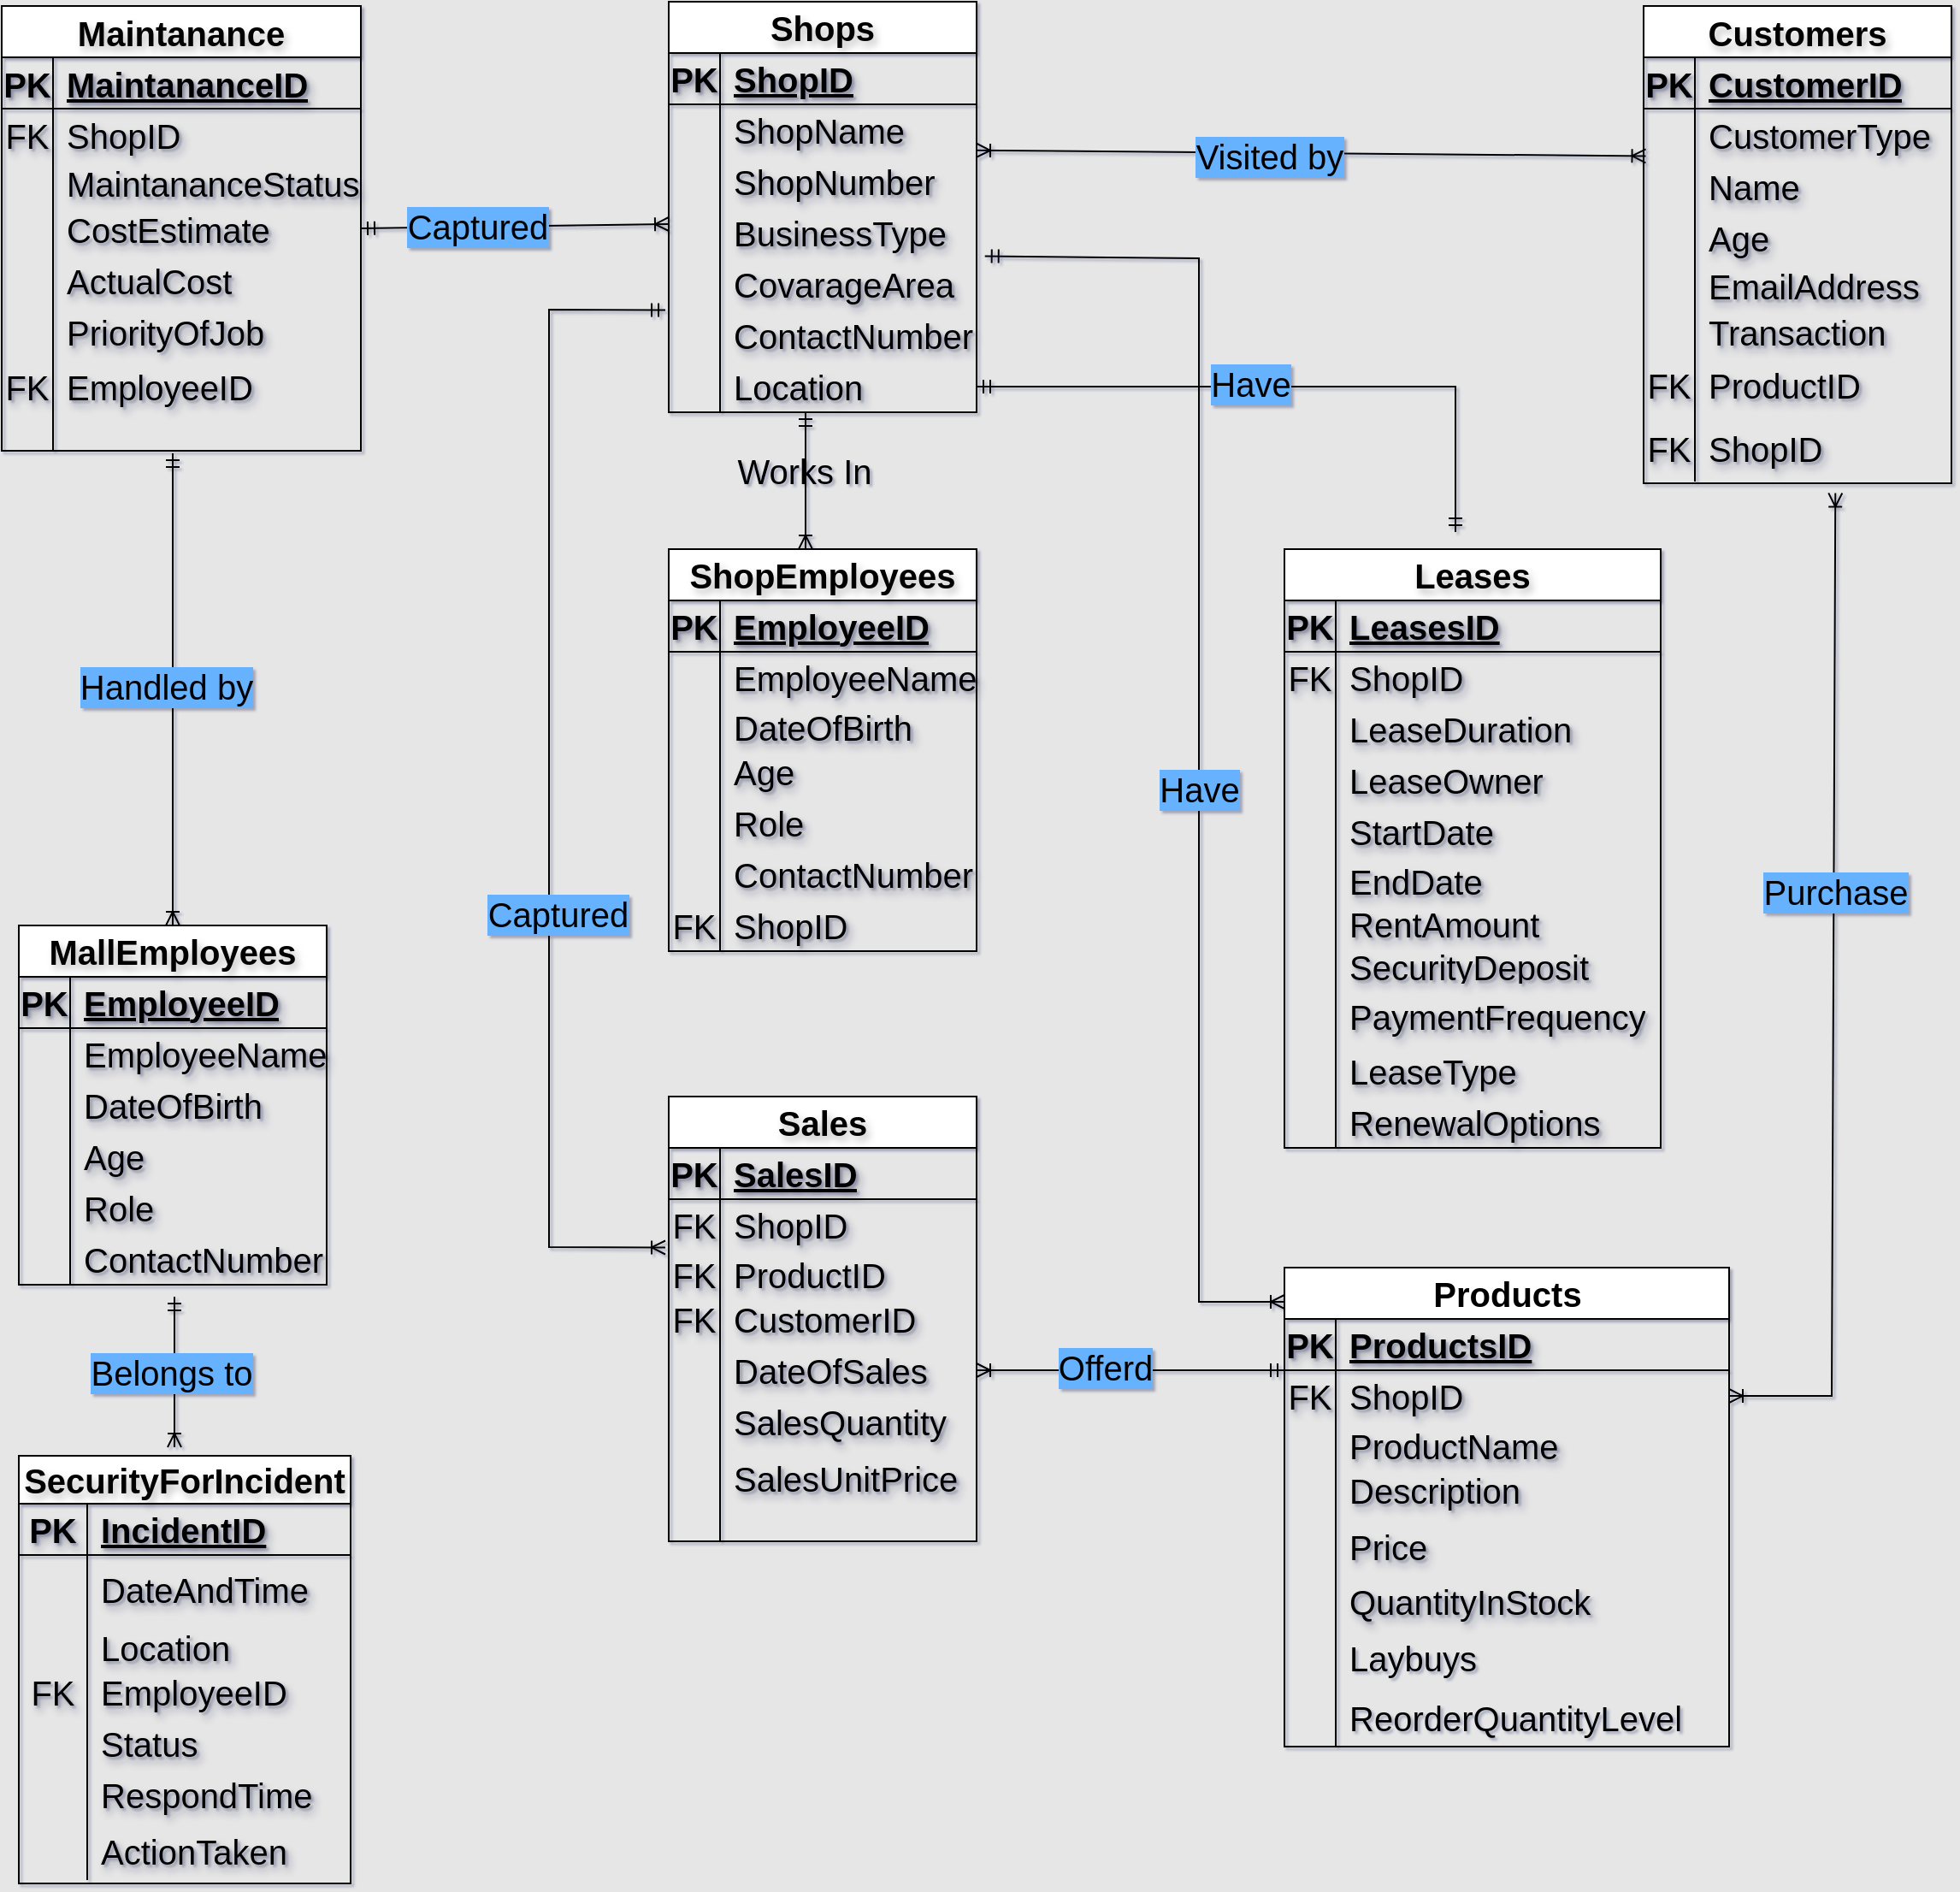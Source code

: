 <mxfile version="24.7.8">
  <diagram name="Page-1" id="SzrSBOMqE0E01EoqgDhA">
    <mxGraphModel dx="2350" dy="887" grid="0" gridSize="10" guides="0" tooltips="1" connect="1" arrows="1" fold="1" page="1" pageScale="1" pageWidth="850" pageHeight="1100" background="#E6E6E6" math="0" shadow="1">
      <root>
        <mxCell id="0" />
        <mxCell id="1" parent="0" />
        <mxCell id="zgshCLYlO7Ul1Uow3WSi-1" value="Shops" style="shape=table;startSize=30;container=1;collapsible=1;childLayout=tableLayout;fixedRows=1;rowLines=0;fontStyle=1;align=center;resizeLast=1;html=1;fontSize=20;labelBackgroundColor=none;labelBorderColor=none;textShadow=1;whiteSpace=wrap;" parent="1" vertex="1">
          <mxGeometry x="80" y="80" width="180" height="240" as="geometry" />
        </mxCell>
        <mxCell id="zgshCLYlO7Ul1Uow3WSi-2" value="" style="shape=tableRow;horizontal=0;startSize=0;swimlaneHead=0;swimlaneBody=0;fillColor=none;collapsible=0;dropTarget=0;points=[[0,0.5],[1,0.5]];portConstraint=eastwest;top=0;left=0;right=0;bottom=1;fontSize=20;labelBackgroundColor=none;labelBorderColor=none;textShadow=1;whiteSpace=wrap;html=1;" parent="zgshCLYlO7Ul1Uow3WSi-1" vertex="1">
          <mxGeometry y="30" width="180" height="30" as="geometry" />
        </mxCell>
        <mxCell id="zgshCLYlO7Ul1Uow3WSi-3" value="PK" style="shape=partialRectangle;connectable=0;fillColor=none;top=0;left=0;bottom=0;right=0;fontStyle=1;overflow=hidden;whiteSpace=wrap;html=1;fontSize=20;labelBackgroundColor=none;labelBorderColor=none;textShadow=1;" parent="zgshCLYlO7Ul1Uow3WSi-2" vertex="1">
          <mxGeometry width="30" height="30" as="geometry">
            <mxRectangle width="30" height="30" as="alternateBounds" />
          </mxGeometry>
        </mxCell>
        <mxCell id="zgshCLYlO7Ul1Uow3WSi-4" value="ShopID" style="shape=partialRectangle;connectable=0;fillColor=none;top=0;left=0;bottom=0;right=0;align=left;spacingLeft=6;fontStyle=5;overflow=hidden;whiteSpace=wrap;html=1;fontSize=20;labelBackgroundColor=none;labelBorderColor=none;textShadow=1;" parent="zgshCLYlO7Ul1Uow3WSi-2" vertex="1">
          <mxGeometry x="30" width="150" height="30" as="geometry">
            <mxRectangle width="150" height="30" as="alternateBounds" />
          </mxGeometry>
        </mxCell>
        <mxCell id="zgshCLYlO7Ul1Uow3WSi-5" value="" style="shape=tableRow;horizontal=0;startSize=0;swimlaneHead=0;swimlaneBody=0;fillColor=none;collapsible=0;dropTarget=0;points=[[0,0.5],[1,0.5]];portConstraint=eastwest;top=0;left=0;right=0;bottom=0;fontSize=20;labelBackgroundColor=none;labelBorderColor=none;textShadow=1;whiteSpace=wrap;html=1;" parent="zgshCLYlO7Ul1Uow3WSi-1" vertex="1">
          <mxGeometry y="60" width="180" height="30" as="geometry" />
        </mxCell>
        <mxCell id="zgshCLYlO7Ul1Uow3WSi-6" value="" style="shape=partialRectangle;connectable=0;fillColor=none;top=0;left=0;bottom=0;right=0;editable=1;overflow=hidden;whiteSpace=wrap;html=1;fontSize=20;labelBackgroundColor=none;labelBorderColor=none;textShadow=1;" parent="zgshCLYlO7Ul1Uow3WSi-5" vertex="1">
          <mxGeometry width="30" height="30" as="geometry">
            <mxRectangle width="30" height="30" as="alternateBounds" />
          </mxGeometry>
        </mxCell>
        <mxCell id="zgshCLYlO7Ul1Uow3WSi-7" value="ShopName" style="shape=partialRectangle;connectable=0;fillColor=none;top=0;left=0;bottom=0;right=0;align=left;spacingLeft=6;overflow=hidden;whiteSpace=wrap;html=1;fontSize=20;labelBackgroundColor=none;labelBorderColor=none;textShadow=1;" parent="zgshCLYlO7Ul1Uow3WSi-5" vertex="1">
          <mxGeometry x="30" width="150" height="30" as="geometry">
            <mxRectangle width="150" height="30" as="alternateBounds" />
          </mxGeometry>
        </mxCell>
        <mxCell id="zgshCLYlO7Ul1Uow3WSi-8" value="" style="shape=tableRow;horizontal=0;startSize=0;swimlaneHead=0;swimlaneBody=0;fillColor=none;collapsible=0;dropTarget=0;points=[[0,0.5],[1,0.5]];portConstraint=eastwest;top=0;left=0;right=0;bottom=0;fontSize=20;labelBackgroundColor=none;labelBorderColor=none;textShadow=1;whiteSpace=wrap;html=1;" parent="zgshCLYlO7Ul1Uow3WSi-1" vertex="1">
          <mxGeometry y="90" width="180" height="30" as="geometry" />
        </mxCell>
        <mxCell id="zgshCLYlO7Ul1Uow3WSi-9" value="" style="shape=partialRectangle;connectable=0;fillColor=none;top=0;left=0;bottom=0;right=0;editable=1;overflow=hidden;whiteSpace=wrap;html=1;fontSize=20;labelBackgroundColor=none;labelBorderColor=none;textShadow=1;" parent="zgshCLYlO7Ul1Uow3WSi-8" vertex="1">
          <mxGeometry width="30" height="30" as="geometry">
            <mxRectangle width="30" height="30" as="alternateBounds" />
          </mxGeometry>
        </mxCell>
        <mxCell id="zgshCLYlO7Ul1Uow3WSi-10" value="ShopNumber" style="shape=partialRectangle;connectable=0;fillColor=none;top=0;left=0;bottom=0;right=0;align=left;spacingLeft=6;overflow=hidden;whiteSpace=wrap;html=1;fontSize=20;labelBackgroundColor=none;labelBorderColor=none;textShadow=1;" parent="zgshCLYlO7Ul1Uow3WSi-8" vertex="1">
          <mxGeometry x="30" width="150" height="30" as="geometry">
            <mxRectangle width="150" height="30" as="alternateBounds" />
          </mxGeometry>
        </mxCell>
        <mxCell id="zgshCLYlO7Ul1Uow3WSi-11" value="" style="shape=tableRow;horizontal=0;startSize=0;swimlaneHead=0;swimlaneBody=0;fillColor=none;collapsible=0;dropTarget=0;points=[[0,0.5],[1,0.5]];portConstraint=eastwest;top=0;left=0;right=0;bottom=0;fontSize=20;labelBackgroundColor=none;labelBorderColor=none;textShadow=1;whiteSpace=wrap;html=1;" parent="zgshCLYlO7Ul1Uow3WSi-1" vertex="1">
          <mxGeometry y="120" width="180" height="30" as="geometry" />
        </mxCell>
        <mxCell id="zgshCLYlO7Ul1Uow3WSi-12" value="" style="shape=partialRectangle;connectable=0;fillColor=none;top=0;left=0;bottom=0;right=0;editable=1;overflow=hidden;whiteSpace=wrap;html=1;fontSize=20;labelBackgroundColor=none;labelBorderColor=none;textShadow=1;" parent="zgshCLYlO7Ul1Uow3WSi-11" vertex="1">
          <mxGeometry width="30" height="30" as="geometry">
            <mxRectangle width="30" height="30" as="alternateBounds" />
          </mxGeometry>
        </mxCell>
        <mxCell id="zgshCLYlO7Ul1Uow3WSi-13" value="BusinessType" style="shape=partialRectangle;connectable=0;fillColor=none;top=0;left=0;bottom=0;right=0;align=left;spacingLeft=6;overflow=hidden;whiteSpace=wrap;html=1;fontSize=20;labelBackgroundColor=none;labelBorderColor=none;textShadow=1;" parent="zgshCLYlO7Ul1Uow3WSi-11" vertex="1">
          <mxGeometry x="30" width="150" height="30" as="geometry">
            <mxRectangle width="150" height="30" as="alternateBounds" />
          </mxGeometry>
        </mxCell>
        <mxCell id="zgshCLYlO7Ul1Uow3WSi-14" value="" style="shape=tableRow;horizontal=0;startSize=0;swimlaneHead=0;swimlaneBody=0;fillColor=none;collapsible=0;dropTarget=0;points=[[0,0.5],[1,0.5]];portConstraint=eastwest;top=0;left=0;right=0;bottom=0;fontSize=20;labelBackgroundColor=none;labelBorderColor=none;textShadow=1;whiteSpace=wrap;html=1;" parent="zgshCLYlO7Ul1Uow3WSi-1" vertex="1">
          <mxGeometry y="150" width="180" height="30" as="geometry" />
        </mxCell>
        <mxCell id="zgshCLYlO7Ul1Uow3WSi-15" value="" style="shape=partialRectangle;connectable=0;fillColor=none;top=0;left=0;bottom=0;right=0;editable=1;overflow=hidden;whiteSpace=wrap;html=1;fontSize=20;labelBackgroundColor=none;labelBorderColor=none;textShadow=1;" parent="zgshCLYlO7Ul1Uow3WSi-14" vertex="1">
          <mxGeometry width="30" height="30" as="geometry">
            <mxRectangle width="30" height="30" as="alternateBounds" />
          </mxGeometry>
        </mxCell>
        <mxCell id="zgshCLYlO7Ul1Uow3WSi-16" value="CovarageArea" style="shape=partialRectangle;connectable=0;fillColor=none;top=0;left=0;bottom=0;right=0;align=left;spacingLeft=6;overflow=hidden;whiteSpace=wrap;html=1;fontSize=20;labelBackgroundColor=none;labelBorderColor=none;textShadow=1;" parent="zgshCLYlO7Ul1Uow3WSi-14" vertex="1">
          <mxGeometry x="30" width="150" height="30" as="geometry">
            <mxRectangle width="150" height="30" as="alternateBounds" />
          </mxGeometry>
        </mxCell>
        <mxCell id="zgshCLYlO7Ul1Uow3WSi-17" value="" style="shape=tableRow;horizontal=0;startSize=0;swimlaneHead=0;swimlaneBody=0;fillColor=none;collapsible=0;dropTarget=0;points=[[0,0.5],[1,0.5]];portConstraint=eastwest;top=0;left=0;right=0;bottom=0;fontSize=20;labelBackgroundColor=none;labelBorderColor=none;textShadow=1;whiteSpace=wrap;html=1;" parent="zgshCLYlO7Ul1Uow3WSi-1" vertex="1">
          <mxGeometry y="180" width="180" height="30" as="geometry" />
        </mxCell>
        <mxCell id="zgshCLYlO7Ul1Uow3WSi-18" value="" style="shape=partialRectangle;connectable=0;fillColor=none;top=0;left=0;bottom=0;right=0;editable=1;overflow=hidden;whiteSpace=wrap;html=1;fontSize=20;labelBackgroundColor=none;labelBorderColor=none;textShadow=1;" parent="zgshCLYlO7Ul1Uow3WSi-17" vertex="1">
          <mxGeometry width="30" height="30" as="geometry">
            <mxRectangle width="30" height="30" as="alternateBounds" />
          </mxGeometry>
        </mxCell>
        <mxCell id="zgshCLYlO7Ul1Uow3WSi-19" value="ContactNumber" style="shape=partialRectangle;connectable=0;fillColor=none;top=0;left=0;bottom=0;right=0;align=left;spacingLeft=6;overflow=hidden;whiteSpace=wrap;html=1;fontSize=20;labelBackgroundColor=none;labelBorderColor=none;textShadow=1;" parent="zgshCLYlO7Ul1Uow3WSi-17" vertex="1">
          <mxGeometry x="30" width="150" height="30" as="geometry">
            <mxRectangle width="150" height="30" as="alternateBounds" />
          </mxGeometry>
        </mxCell>
        <mxCell id="zgshCLYlO7Ul1Uow3WSi-20" value="" style="shape=tableRow;horizontal=0;startSize=0;swimlaneHead=0;swimlaneBody=0;fillColor=none;collapsible=0;dropTarget=0;points=[[0,0.5],[1,0.5]];portConstraint=eastwest;top=0;left=0;right=0;bottom=0;fontSize=20;labelBackgroundColor=none;labelBorderColor=none;textShadow=1;whiteSpace=wrap;html=1;" parent="zgshCLYlO7Ul1Uow3WSi-1" vertex="1">
          <mxGeometry y="210" width="180" height="30" as="geometry" />
        </mxCell>
        <mxCell id="zgshCLYlO7Ul1Uow3WSi-21" value="" style="shape=partialRectangle;connectable=0;fillColor=none;top=0;left=0;bottom=0;right=0;editable=1;overflow=hidden;whiteSpace=wrap;html=1;fontSize=20;labelBackgroundColor=none;labelBorderColor=none;textShadow=1;" parent="zgshCLYlO7Ul1Uow3WSi-20" vertex="1">
          <mxGeometry width="30" height="30" as="geometry">
            <mxRectangle width="30" height="30" as="alternateBounds" />
          </mxGeometry>
        </mxCell>
        <mxCell id="zgshCLYlO7Ul1Uow3WSi-22" value="Location" style="shape=partialRectangle;connectable=0;fillColor=none;top=0;left=0;bottom=0;right=0;align=left;spacingLeft=6;overflow=hidden;whiteSpace=wrap;html=1;fontSize=20;labelBackgroundColor=none;labelBorderColor=none;textShadow=1;" parent="zgshCLYlO7Ul1Uow3WSi-20" vertex="1">
          <mxGeometry x="30" width="150" height="30" as="geometry">
            <mxRectangle width="150" height="30" as="alternateBounds" />
          </mxGeometry>
        </mxCell>
        <mxCell id="zgshCLYlO7Ul1Uow3WSi-23" value="ShopEmployees" style="shape=table;startSize=30;container=1;collapsible=1;childLayout=tableLayout;fixedRows=1;rowLines=0;fontStyle=1;align=center;resizeLast=1;html=1;fontSize=20;labelBackgroundColor=none;labelBorderColor=none;textShadow=1;whiteSpace=wrap;" parent="1" vertex="1">
          <mxGeometry x="80" y="400" width="180" height="235" as="geometry" />
        </mxCell>
        <mxCell id="zgshCLYlO7Ul1Uow3WSi-24" value="" style="shape=tableRow;horizontal=0;startSize=0;swimlaneHead=0;swimlaneBody=0;fillColor=none;collapsible=0;dropTarget=0;points=[[0,0.5],[1,0.5]];portConstraint=eastwest;top=0;left=0;right=0;bottom=1;fontSize=20;labelBackgroundColor=none;labelBorderColor=none;textShadow=1;whiteSpace=wrap;html=1;" parent="zgshCLYlO7Ul1Uow3WSi-23" vertex="1">
          <mxGeometry y="30" width="180" height="30" as="geometry" />
        </mxCell>
        <mxCell id="zgshCLYlO7Ul1Uow3WSi-25" value="PK" style="shape=partialRectangle;connectable=0;fillColor=none;top=0;left=0;bottom=0;right=0;fontStyle=1;overflow=hidden;whiteSpace=wrap;html=1;fontSize=20;labelBackgroundColor=none;labelBorderColor=none;textShadow=1;" parent="zgshCLYlO7Ul1Uow3WSi-24" vertex="1">
          <mxGeometry width="30" height="30" as="geometry">
            <mxRectangle width="30" height="30" as="alternateBounds" />
          </mxGeometry>
        </mxCell>
        <mxCell id="zgshCLYlO7Ul1Uow3WSi-26" value="EmployeeID" style="shape=partialRectangle;connectable=0;fillColor=none;top=0;left=0;bottom=0;right=0;align=left;spacingLeft=6;fontStyle=5;overflow=hidden;whiteSpace=wrap;html=1;fontSize=20;labelBackgroundColor=none;labelBorderColor=none;textShadow=1;" parent="zgshCLYlO7Ul1Uow3WSi-24" vertex="1">
          <mxGeometry x="30" width="150" height="30" as="geometry">
            <mxRectangle width="150" height="30" as="alternateBounds" />
          </mxGeometry>
        </mxCell>
        <mxCell id="zgshCLYlO7Ul1Uow3WSi-27" value="" style="shape=tableRow;horizontal=0;startSize=0;swimlaneHead=0;swimlaneBody=0;fillColor=none;collapsible=0;dropTarget=0;points=[[0,0.5],[1,0.5]];portConstraint=eastwest;top=0;left=0;right=0;bottom=0;fontSize=20;labelBackgroundColor=none;labelBorderColor=none;textShadow=1;whiteSpace=wrap;html=1;" parent="zgshCLYlO7Ul1Uow3WSi-23" vertex="1">
          <mxGeometry y="60" width="180" height="30" as="geometry" />
        </mxCell>
        <mxCell id="zgshCLYlO7Ul1Uow3WSi-28" value="" style="shape=partialRectangle;connectable=0;fillColor=none;top=0;left=0;bottom=0;right=0;editable=1;overflow=hidden;whiteSpace=wrap;html=1;fontSize=20;labelBackgroundColor=none;labelBorderColor=none;textShadow=1;" parent="zgshCLYlO7Ul1Uow3WSi-27" vertex="1">
          <mxGeometry width="30" height="30" as="geometry">
            <mxRectangle width="30" height="30" as="alternateBounds" />
          </mxGeometry>
        </mxCell>
        <mxCell id="zgshCLYlO7Ul1Uow3WSi-29" value="EmployeeName" style="shape=partialRectangle;connectable=0;fillColor=none;top=0;left=0;bottom=0;right=0;align=left;spacingLeft=6;overflow=hidden;whiteSpace=wrap;html=1;fontSize=20;labelBackgroundColor=none;labelBorderColor=none;textShadow=1;" parent="zgshCLYlO7Ul1Uow3WSi-27" vertex="1">
          <mxGeometry x="30" width="150" height="30" as="geometry">
            <mxRectangle width="150" height="30" as="alternateBounds" />
          </mxGeometry>
        </mxCell>
        <mxCell id="zgshCLYlO7Ul1Uow3WSi-30" value="" style="shape=tableRow;horizontal=0;startSize=0;swimlaneHead=0;swimlaneBody=0;fillColor=none;collapsible=0;dropTarget=0;points=[[0,0.5],[1,0.5]];portConstraint=eastwest;top=0;left=0;right=0;bottom=0;fontSize=20;labelBackgroundColor=none;labelBorderColor=none;textShadow=1;whiteSpace=wrap;html=1;" parent="zgshCLYlO7Ul1Uow3WSi-23" vertex="1">
          <mxGeometry y="90" width="180" height="25" as="geometry" />
        </mxCell>
        <mxCell id="zgshCLYlO7Ul1Uow3WSi-31" value="" style="shape=partialRectangle;connectable=0;fillColor=none;top=0;left=0;bottom=0;right=0;editable=1;overflow=hidden;whiteSpace=wrap;html=1;fontSize=20;labelBackgroundColor=none;labelBorderColor=none;textShadow=1;" parent="zgshCLYlO7Ul1Uow3WSi-30" vertex="1">
          <mxGeometry width="30" height="25" as="geometry">
            <mxRectangle width="30" height="25" as="alternateBounds" />
          </mxGeometry>
        </mxCell>
        <mxCell id="zgshCLYlO7Ul1Uow3WSi-32" value="DateOfBirth" style="shape=partialRectangle;connectable=0;fillColor=none;top=0;left=0;bottom=0;right=0;align=left;spacingLeft=6;overflow=hidden;whiteSpace=wrap;html=1;fontSize=20;labelBackgroundColor=none;labelBorderColor=none;textShadow=1;" parent="zgshCLYlO7Ul1Uow3WSi-30" vertex="1">
          <mxGeometry x="30" width="150" height="25" as="geometry">
            <mxRectangle width="150" height="25" as="alternateBounds" />
          </mxGeometry>
        </mxCell>
        <mxCell id="zgshCLYlO7Ul1Uow3WSi-33" value="" style="shape=tableRow;horizontal=0;startSize=0;swimlaneHead=0;swimlaneBody=0;fillColor=none;collapsible=0;dropTarget=0;points=[[0,0.5],[1,0.5]];portConstraint=eastwest;top=0;left=0;right=0;bottom=0;fontSize=20;labelBackgroundColor=none;labelBorderColor=none;textShadow=1;whiteSpace=wrap;html=1;" parent="zgshCLYlO7Ul1Uow3WSi-23" vertex="1">
          <mxGeometry y="115" width="180" height="30" as="geometry" />
        </mxCell>
        <mxCell id="zgshCLYlO7Ul1Uow3WSi-34" value="" style="shape=partialRectangle;connectable=0;fillColor=none;top=0;left=0;bottom=0;right=0;editable=1;overflow=hidden;whiteSpace=wrap;html=1;fontSize=20;labelBackgroundColor=none;labelBorderColor=none;textShadow=1;" parent="zgshCLYlO7Ul1Uow3WSi-33" vertex="1">
          <mxGeometry width="30" height="30" as="geometry">
            <mxRectangle width="30" height="30" as="alternateBounds" />
          </mxGeometry>
        </mxCell>
        <mxCell id="zgshCLYlO7Ul1Uow3WSi-35" value="Age" style="shape=partialRectangle;connectable=0;fillColor=none;top=0;left=0;bottom=0;right=0;align=left;spacingLeft=6;overflow=hidden;whiteSpace=wrap;html=1;fontSize=20;labelBackgroundColor=none;labelBorderColor=none;textShadow=1;" parent="zgshCLYlO7Ul1Uow3WSi-33" vertex="1">
          <mxGeometry x="30" width="150" height="30" as="geometry">
            <mxRectangle width="150" height="30" as="alternateBounds" />
          </mxGeometry>
        </mxCell>
        <mxCell id="zgshCLYlO7Ul1Uow3WSi-36" value="" style="shape=tableRow;horizontal=0;startSize=0;swimlaneHead=0;swimlaneBody=0;fillColor=none;collapsible=0;dropTarget=0;points=[[0,0.5],[1,0.5]];portConstraint=eastwest;top=0;left=0;right=0;bottom=0;fontSize=20;labelBackgroundColor=none;labelBorderColor=none;textShadow=1;whiteSpace=wrap;html=1;" parent="zgshCLYlO7Ul1Uow3WSi-23" vertex="1">
          <mxGeometry y="145" width="180" height="30" as="geometry" />
        </mxCell>
        <mxCell id="zgshCLYlO7Ul1Uow3WSi-37" value="" style="shape=partialRectangle;connectable=0;fillColor=none;top=0;left=0;bottom=0;right=0;editable=1;overflow=hidden;whiteSpace=wrap;html=1;fontSize=20;labelBackgroundColor=none;labelBorderColor=none;textShadow=1;" parent="zgshCLYlO7Ul1Uow3WSi-36" vertex="1">
          <mxGeometry width="30" height="30" as="geometry">
            <mxRectangle width="30" height="30" as="alternateBounds" />
          </mxGeometry>
        </mxCell>
        <mxCell id="zgshCLYlO7Ul1Uow3WSi-38" value="Role" style="shape=partialRectangle;connectable=0;fillColor=none;top=0;left=0;bottom=0;right=0;align=left;spacingLeft=6;overflow=hidden;whiteSpace=wrap;html=1;fontSize=20;labelBackgroundColor=none;labelBorderColor=none;textShadow=1;" parent="zgshCLYlO7Ul1Uow3WSi-36" vertex="1">
          <mxGeometry x="30" width="150" height="30" as="geometry">
            <mxRectangle width="150" height="30" as="alternateBounds" />
          </mxGeometry>
        </mxCell>
        <mxCell id="zgshCLYlO7Ul1Uow3WSi-39" value="" style="shape=tableRow;horizontal=0;startSize=0;swimlaneHead=0;swimlaneBody=0;fillColor=none;collapsible=0;dropTarget=0;points=[[0,0.5],[1,0.5]];portConstraint=eastwest;top=0;left=0;right=0;bottom=0;fontSize=20;labelBackgroundColor=none;labelBorderColor=none;textShadow=1;whiteSpace=wrap;html=1;" parent="zgshCLYlO7Ul1Uow3WSi-23" vertex="1">
          <mxGeometry y="175" width="180" height="30" as="geometry" />
        </mxCell>
        <mxCell id="zgshCLYlO7Ul1Uow3WSi-40" value="" style="shape=partialRectangle;connectable=0;fillColor=none;top=0;left=0;bottom=0;right=0;editable=1;overflow=hidden;whiteSpace=wrap;html=1;fontSize=20;labelBackgroundColor=none;labelBorderColor=none;textShadow=1;" parent="zgshCLYlO7Ul1Uow3WSi-39" vertex="1">
          <mxGeometry width="30" height="30" as="geometry">
            <mxRectangle width="30" height="30" as="alternateBounds" />
          </mxGeometry>
        </mxCell>
        <mxCell id="zgshCLYlO7Ul1Uow3WSi-41" value="ContactNumber" style="shape=partialRectangle;connectable=0;fillColor=none;top=0;left=0;bottom=0;right=0;align=left;spacingLeft=6;overflow=hidden;whiteSpace=wrap;html=1;fontSize=20;labelBackgroundColor=none;labelBorderColor=none;textShadow=1;" parent="zgshCLYlO7Ul1Uow3WSi-39" vertex="1">
          <mxGeometry x="30" width="150" height="30" as="geometry">
            <mxRectangle width="150" height="30" as="alternateBounds" />
          </mxGeometry>
        </mxCell>
        <mxCell id="zgshCLYlO7Ul1Uow3WSi-42" value="" style="shape=tableRow;horizontal=0;startSize=0;swimlaneHead=0;swimlaneBody=0;fillColor=none;collapsible=0;dropTarget=0;points=[[0,0.5],[1,0.5]];portConstraint=eastwest;top=0;left=0;right=0;bottom=0;fontSize=20;labelBackgroundColor=none;labelBorderColor=none;textShadow=1;whiteSpace=wrap;html=1;" parent="zgshCLYlO7Ul1Uow3WSi-23" vertex="1">
          <mxGeometry y="205" width="180" height="30" as="geometry" />
        </mxCell>
        <mxCell id="zgshCLYlO7Ul1Uow3WSi-43" value="FK" style="shape=partialRectangle;connectable=0;fillColor=none;top=0;left=0;bottom=0;right=0;editable=1;overflow=hidden;whiteSpace=wrap;html=1;fontSize=20;labelBackgroundColor=none;labelBorderColor=none;textShadow=1;" parent="zgshCLYlO7Ul1Uow3WSi-42" vertex="1">
          <mxGeometry width="30" height="30" as="geometry">
            <mxRectangle width="30" height="30" as="alternateBounds" />
          </mxGeometry>
        </mxCell>
        <mxCell id="zgshCLYlO7Ul1Uow3WSi-44" value="ShopID" style="shape=partialRectangle;connectable=0;fillColor=none;top=0;left=0;bottom=0;right=0;align=left;spacingLeft=6;overflow=hidden;whiteSpace=wrap;html=1;fontSize=20;labelBackgroundColor=none;labelBorderColor=none;textShadow=1;" parent="zgshCLYlO7Ul1Uow3WSi-42" vertex="1">
          <mxGeometry x="30" width="150" height="30" as="geometry">
            <mxRectangle width="150" height="30" as="alternateBounds" />
          </mxGeometry>
        </mxCell>
        <mxCell id="zgshCLYlO7Ul1Uow3WSi-45" value="MallEmployees" style="shape=table;startSize=30;container=1;collapsible=1;childLayout=tableLayout;fixedRows=1;rowLines=0;fontStyle=1;align=center;resizeLast=1;html=1;fontSize=20;labelBackgroundColor=none;labelBorderColor=none;textShadow=1;whiteSpace=wrap;" parent="1" vertex="1">
          <mxGeometry x="-300" y="620" width="180" height="210" as="geometry" />
        </mxCell>
        <mxCell id="zgshCLYlO7Ul1Uow3WSi-46" value="" style="shape=tableRow;horizontal=0;startSize=0;swimlaneHead=0;swimlaneBody=0;fillColor=none;collapsible=0;dropTarget=0;points=[[0,0.5],[1,0.5]];portConstraint=eastwest;top=0;left=0;right=0;bottom=1;fontSize=20;labelBackgroundColor=none;labelBorderColor=none;textShadow=1;whiteSpace=wrap;html=1;" parent="zgshCLYlO7Ul1Uow3WSi-45" vertex="1">
          <mxGeometry y="30" width="180" height="30" as="geometry" />
        </mxCell>
        <mxCell id="zgshCLYlO7Ul1Uow3WSi-47" value="PK" style="shape=partialRectangle;connectable=0;fillColor=none;top=0;left=0;bottom=0;right=0;fontStyle=1;overflow=hidden;whiteSpace=wrap;html=1;fontSize=20;labelBackgroundColor=none;labelBorderColor=none;textShadow=1;" parent="zgshCLYlO7Ul1Uow3WSi-46" vertex="1">
          <mxGeometry width="30" height="30" as="geometry">
            <mxRectangle width="30" height="30" as="alternateBounds" />
          </mxGeometry>
        </mxCell>
        <mxCell id="zgshCLYlO7Ul1Uow3WSi-48" value="EmployeeID" style="shape=partialRectangle;connectable=0;fillColor=none;top=0;left=0;bottom=0;right=0;align=left;spacingLeft=6;fontStyle=5;overflow=hidden;whiteSpace=wrap;html=1;fontSize=20;labelBackgroundColor=none;labelBorderColor=none;textShadow=1;" parent="zgshCLYlO7Ul1Uow3WSi-46" vertex="1">
          <mxGeometry x="30" width="150" height="30" as="geometry">
            <mxRectangle width="150" height="30" as="alternateBounds" />
          </mxGeometry>
        </mxCell>
        <mxCell id="zgshCLYlO7Ul1Uow3WSi-49" value="" style="shape=tableRow;horizontal=0;startSize=0;swimlaneHead=0;swimlaneBody=0;fillColor=none;collapsible=0;dropTarget=0;points=[[0,0.5],[1,0.5]];portConstraint=eastwest;top=0;left=0;right=0;bottom=0;fontSize=20;labelBackgroundColor=none;labelBorderColor=none;textShadow=1;whiteSpace=wrap;html=1;" parent="zgshCLYlO7Ul1Uow3WSi-45" vertex="1">
          <mxGeometry y="60" width="180" height="30" as="geometry" />
        </mxCell>
        <mxCell id="zgshCLYlO7Ul1Uow3WSi-50" value="" style="shape=partialRectangle;connectable=0;fillColor=none;top=0;left=0;bottom=0;right=0;editable=1;overflow=hidden;whiteSpace=wrap;html=1;fontSize=20;labelBackgroundColor=none;labelBorderColor=none;textShadow=1;" parent="zgshCLYlO7Ul1Uow3WSi-49" vertex="1">
          <mxGeometry width="30" height="30" as="geometry">
            <mxRectangle width="30" height="30" as="alternateBounds" />
          </mxGeometry>
        </mxCell>
        <mxCell id="zgshCLYlO7Ul1Uow3WSi-51" value="EmployeeName" style="shape=partialRectangle;connectable=0;fillColor=none;top=0;left=0;bottom=0;right=0;align=left;spacingLeft=6;overflow=hidden;whiteSpace=wrap;html=1;fontSize=20;labelBackgroundColor=none;labelBorderColor=none;textShadow=1;" parent="zgshCLYlO7Ul1Uow3WSi-49" vertex="1">
          <mxGeometry x="30" width="150" height="30" as="geometry">
            <mxRectangle width="150" height="30" as="alternateBounds" />
          </mxGeometry>
        </mxCell>
        <mxCell id="zgshCLYlO7Ul1Uow3WSi-52" value="" style="shape=tableRow;horizontal=0;startSize=0;swimlaneHead=0;swimlaneBody=0;fillColor=none;collapsible=0;dropTarget=0;points=[[0,0.5],[1,0.5]];portConstraint=eastwest;top=0;left=0;right=0;bottom=0;fontSize=20;labelBackgroundColor=none;labelBorderColor=none;textShadow=1;whiteSpace=wrap;html=1;" parent="zgshCLYlO7Ul1Uow3WSi-45" vertex="1">
          <mxGeometry y="90" width="180" height="30" as="geometry" />
        </mxCell>
        <mxCell id="zgshCLYlO7Ul1Uow3WSi-53" value="" style="shape=partialRectangle;connectable=0;fillColor=none;top=0;left=0;bottom=0;right=0;editable=1;overflow=hidden;whiteSpace=wrap;html=1;fontSize=20;labelBackgroundColor=none;labelBorderColor=none;textShadow=1;" parent="zgshCLYlO7Ul1Uow3WSi-52" vertex="1">
          <mxGeometry width="30" height="30" as="geometry">
            <mxRectangle width="30" height="30" as="alternateBounds" />
          </mxGeometry>
        </mxCell>
        <mxCell id="zgshCLYlO7Ul1Uow3WSi-54" value="DateOfBirth" style="shape=partialRectangle;connectable=0;fillColor=none;top=0;left=0;bottom=0;right=0;align=left;spacingLeft=6;overflow=hidden;whiteSpace=wrap;html=1;fontSize=20;labelBackgroundColor=none;labelBorderColor=none;textShadow=1;" parent="zgshCLYlO7Ul1Uow3WSi-52" vertex="1">
          <mxGeometry x="30" width="150" height="30" as="geometry">
            <mxRectangle width="150" height="30" as="alternateBounds" />
          </mxGeometry>
        </mxCell>
        <mxCell id="zgshCLYlO7Ul1Uow3WSi-55" value="" style="shape=tableRow;horizontal=0;startSize=0;swimlaneHead=0;swimlaneBody=0;fillColor=none;collapsible=0;dropTarget=0;points=[[0,0.5],[1,0.5]];portConstraint=eastwest;top=0;left=0;right=0;bottom=0;fontSize=20;labelBackgroundColor=none;labelBorderColor=none;textShadow=1;whiteSpace=wrap;html=1;" parent="zgshCLYlO7Ul1Uow3WSi-45" vertex="1">
          <mxGeometry y="120" width="180" height="30" as="geometry" />
        </mxCell>
        <mxCell id="zgshCLYlO7Ul1Uow3WSi-56" value="" style="shape=partialRectangle;connectable=0;fillColor=none;top=0;left=0;bottom=0;right=0;editable=1;overflow=hidden;whiteSpace=wrap;html=1;fontSize=20;labelBackgroundColor=none;labelBorderColor=none;textShadow=1;" parent="zgshCLYlO7Ul1Uow3WSi-55" vertex="1">
          <mxGeometry width="30" height="30" as="geometry">
            <mxRectangle width="30" height="30" as="alternateBounds" />
          </mxGeometry>
        </mxCell>
        <mxCell id="zgshCLYlO7Ul1Uow3WSi-57" value="Age" style="shape=partialRectangle;connectable=0;fillColor=none;top=0;left=0;bottom=0;right=0;align=left;spacingLeft=6;overflow=hidden;whiteSpace=wrap;html=1;fontSize=20;labelBackgroundColor=none;labelBorderColor=none;textShadow=1;" parent="zgshCLYlO7Ul1Uow3WSi-55" vertex="1">
          <mxGeometry x="30" width="150" height="30" as="geometry">
            <mxRectangle width="150" height="30" as="alternateBounds" />
          </mxGeometry>
        </mxCell>
        <mxCell id="zgshCLYlO7Ul1Uow3WSi-58" value="" style="shape=tableRow;horizontal=0;startSize=0;swimlaneHead=0;swimlaneBody=0;fillColor=none;collapsible=0;dropTarget=0;points=[[0,0.5],[1,0.5]];portConstraint=eastwest;top=0;left=0;right=0;bottom=0;fontSize=20;labelBackgroundColor=none;labelBorderColor=none;textShadow=1;whiteSpace=wrap;html=1;" parent="zgshCLYlO7Ul1Uow3WSi-45" vertex="1">
          <mxGeometry y="150" width="180" height="30" as="geometry" />
        </mxCell>
        <mxCell id="zgshCLYlO7Ul1Uow3WSi-59" value="" style="shape=partialRectangle;connectable=0;fillColor=none;top=0;left=0;bottom=0;right=0;editable=1;overflow=hidden;whiteSpace=wrap;html=1;fontSize=20;labelBackgroundColor=none;labelBorderColor=none;textShadow=1;" parent="zgshCLYlO7Ul1Uow3WSi-58" vertex="1">
          <mxGeometry width="30" height="30" as="geometry">
            <mxRectangle width="30" height="30" as="alternateBounds" />
          </mxGeometry>
        </mxCell>
        <mxCell id="zgshCLYlO7Ul1Uow3WSi-60" value="Role" style="shape=partialRectangle;connectable=0;fillColor=none;top=0;left=0;bottom=0;right=0;align=left;spacingLeft=6;overflow=hidden;whiteSpace=wrap;html=1;fontSize=20;labelBackgroundColor=none;labelBorderColor=none;textShadow=1;" parent="zgshCLYlO7Ul1Uow3WSi-58" vertex="1">
          <mxGeometry x="30" width="150" height="30" as="geometry">
            <mxRectangle width="150" height="30" as="alternateBounds" />
          </mxGeometry>
        </mxCell>
        <mxCell id="zgshCLYlO7Ul1Uow3WSi-61" value="" style="shape=tableRow;horizontal=0;startSize=0;swimlaneHead=0;swimlaneBody=0;fillColor=none;collapsible=0;dropTarget=0;points=[[0,0.5],[1,0.5]];portConstraint=eastwest;top=0;left=0;right=0;bottom=0;fontSize=20;labelBackgroundColor=none;labelBorderColor=none;textShadow=1;whiteSpace=wrap;html=1;" parent="zgshCLYlO7Ul1Uow3WSi-45" vertex="1">
          <mxGeometry y="180" width="180" height="30" as="geometry" />
        </mxCell>
        <mxCell id="zgshCLYlO7Ul1Uow3WSi-62" value="" style="shape=partialRectangle;connectable=0;fillColor=none;top=0;left=0;bottom=0;right=0;editable=1;overflow=hidden;whiteSpace=wrap;html=1;fontSize=20;labelBackgroundColor=none;labelBorderColor=none;textShadow=1;" parent="zgshCLYlO7Ul1Uow3WSi-61" vertex="1">
          <mxGeometry width="30" height="30" as="geometry">
            <mxRectangle width="30" height="30" as="alternateBounds" />
          </mxGeometry>
        </mxCell>
        <mxCell id="zgshCLYlO7Ul1Uow3WSi-63" value="ContactNumber" style="shape=partialRectangle;connectable=0;fillColor=none;top=0;left=0;bottom=0;right=0;align=left;spacingLeft=6;overflow=hidden;whiteSpace=wrap;html=1;fontSize=20;labelBackgroundColor=none;labelBorderColor=none;textShadow=1;" parent="zgshCLYlO7Ul1Uow3WSi-61" vertex="1">
          <mxGeometry x="30" width="150" height="30" as="geometry">
            <mxRectangle width="150" height="30" as="alternateBounds" />
          </mxGeometry>
        </mxCell>
        <mxCell id="zgshCLYlO7Ul1Uow3WSi-86" value="Customers" style="shape=table;startSize=30;container=1;collapsible=1;childLayout=tableLayout;fixedRows=1;rowLines=0;fontStyle=1;align=center;resizeLast=1;html=1;fontSize=20;labelBackgroundColor=none;labelBorderColor=none;textShadow=1;whiteSpace=wrap;" parent="1" vertex="1">
          <mxGeometry x="650" y="82.5" width="180" height="279" as="geometry" />
        </mxCell>
        <mxCell id="zgshCLYlO7Ul1Uow3WSi-87" value="" style="shape=tableRow;horizontal=0;startSize=0;swimlaneHead=0;swimlaneBody=0;fillColor=none;collapsible=0;dropTarget=0;points=[[0,0.5],[1,0.5]];portConstraint=eastwest;top=0;left=0;right=0;bottom=1;fontSize=20;labelBackgroundColor=none;labelBorderColor=none;textShadow=1;whiteSpace=wrap;html=1;" parent="zgshCLYlO7Ul1Uow3WSi-86" vertex="1">
          <mxGeometry y="30" width="180" height="30" as="geometry" />
        </mxCell>
        <mxCell id="zgshCLYlO7Ul1Uow3WSi-88" value="PK" style="shape=partialRectangle;connectable=0;fillColor=none;top=0;left=0;bottom=0;right=0;fontStyle=1;overflow=hidden;whiteSpace=wrap;html=1;fontSize=20;labelBackgroundColor=none;labelBorderColor=none;textShadow=1;" parent="zgshCLYlO7Ul1Uow3WSi-87" vertex="1">
          <mxGeometry width="30" height="30" as="geometry">
            <mxRectangle width="30" height="30" as="alternateBounds" />
          </mxGeometry>
        </mxCell>
        <mxCell id="zgshCLYlO7Ul1Uow3WSi-89" value="CustomerID" style="shape=partialRectangle;connectable=0;fillColor=none;top=0;left=0;bottom=0;right=0;align=left;spacingLeft=6;fontStyle=5;overflow=hidden;whiteSpace=wrap;html=1;fontSize=20;labelBackgroundColor=none;labelBorderColor=none;textShadow=1;" parent="zgshCLYlO7Ul1Uow3WSi-87" vertex="1">
          <mxGeometry x="30" width="150" height="30" as="geometry">
            <mxRectangle width="150" height="30" as="alternateBounds" />
          </mxGeometry>
        </mxCell>
        <mxCell id="zgshCLYlO7Ul1Uow3WSi-90" value="" style="shape=tableRow;horizontal=0;startSize=0;swimlaneHead=0;swimlaneBody=0;fillColor=none;collapsible=0;dropTarget=0;points=[[0,0.5],[1,0.5]];portConstraint=eastwest;top=0;left=0;right=0;bottom=0;fontSize=20;labelBackgroundColor=none;labelBorderColor=none;textShadow=1;whiteSpace=wrap;html=1;" parent="zgshCLYlO7Ul1Uow3WSi-86" vertex="1">
          <mxGeometry y="60" width="180" height="30" as="geometry" />
        </mxCell>
        <mxCell id="zgshCLYlO7Ul1Uow3WSi-91" value="" style="shape=partialRectangle;connectable=0;fillColor=none;top=0;left=0;bottom=0;right=0;editable=1;overflow=hidden;whiteSpace=wrap;html=1;fontSize=20;labelBackgroundColor=none;labelBorderColor=none;textShadow=1;" parent="zgshCLYlO7Ul1Uow3WSi-90" vertex="1">
          <mxGeometry width="30" height="30" as="geometry">
            <mxRectangle width="30" height="30" as="alternateBounds" />
          </mxGeometry>
        </mxCell>
        <mxCell id="zgshCLYlO7Ul1Uow3WSi-92" value="CustomerType" style="shape=partialRectangle;connectable=0;fillColor=none;top=0;left=0;bottom=0;right=0;align=left;spacingLeft=6;overflow=hidden;whiteSpace=wrap;html=1;fontSize=20;labelBackgroundColor=none;labelBorderColor=none;textShadow=1;" parent="zgshCLYlO7Ul1Uow3WSi-90" vertex="1">
          <mxGeometry x="30" width="150" height="30" as="geometry">
            <mxRectangle width="150" height="30" as="alternateBounds" />
          </mxGeometry>
        </mxCell>
        <mxCell id="zgshCLYlO7Ul1Uow3WSi-93" value="" style="shape=tableRow;horizontal=0;startSize=0;swimlaneHead=0;swimlaneBody=0;fillColor=none;collapsible=0;dropTarget=0;points=[[0,0.5],[1,0.5]];portConstraint=eastwest;top=0;left=0;right=0;bottom=0;fontSize=20;labelBackgroundColor=none;labelBorderColor=none;textShadow=1;whiteSpace=wrap;html=1;" parent="zgshCLYlO7Ul1Uow3WSi-86" vertex="1">
          <mxGeometry y="90" width="180" height="30" as="geometry" />
        </mxCell>
        <mxCell id="zgshCLYlO7Ul1Uow3WSi-94" value="" style="shape=partialRectangle;connectable=0;fillColor=none;top=0;left=0;bottom=0;right=0;editable=1;overflow=hidden;whiteSpace=wrap;html=1;fontSize=20;labelBackgroundColor=none;labelBorderColor=none;textShadow=1;" parent="zgshCLYlO7Ul1Uow3WSi-93" vertex="1">
          <mxGeometry width="30" height="30" as="geometry">
            <mxRectangle width="30" height="30" as="alternateBounds" />
          </mxGeometry>
        </mxCell>
        <mxCell id="zgshCLYlO7Ul1Uow3WSi-95" value="Name" style="shape=partialRectangle;connectable=0;fillColor=none;top=0;left=0;bottom=0;right=0;align=left;spacingLeft=6;overflow=hidden;whiteSpace=wrap;html=1;fontSize=20;labelBackgroundColor=none;labelBorderColor=none;textShadow=1;" parent="zgshCLYlO7Ul1Uow3WSi-93" vertex="1">
          <mxGeometry x="30" width="150" height="30" as="geometry">
            <mxRectangle width="150" height="30" as="alternateBounds" />
          </mxGeometry>
        </mxCell>
        <mxCell id="zgshCLYlO7Ul1Uow3WSi-96" value="" style="shape=tableRow;horizontal=0;startSize=0;swimlaneHead=0;swimlaneBody=0;fillColor=none;collapsible=0;dropTarget=0;points=[[0,0.5],[1,0.5]];portConstraint=eastwest;top=0;left=0;right=0;bottom=0;fontSize=20;labelBackgroundColor=none;labelBorderColor=none;textShadow=1;whiteSpace=wrap;html=1;" parent="zgshCLYlO7Ul1Uow3WSi-86" vertex="1">
          <mxGeometry y="120" width="180" height="30" as="geometry" />
        </mxCell>
        <mxCell id="zgshCLYlO7Ul1Uow3WSi-97" value="" style="shape=partialRectangle;connectable=0;fillColor=none;top=0;left=0;bottom=0;right=0;editable=1;overflow=hidden;whiteSpace=wrap;html=1;fontSize=20;labelBackgroundColor=none;labelBorderColor=none;textShadow=1;" parent="zgshCLYlO7Ul1Uow3WSi-96" vertex="1">
          <mxGeometry width="30" height="30" as="geometry">
            <mxRectangle width="30" height="30" as="alternateBounds" />
          </mxGeometry>
        </mxCell>
        <mxCell id="zgshCLYlO7Ul1Uow3WSi-98" value="Age" style="shape=partialRectangle;connectable=0;fillColor=none;top=0;left=0;bottom=0;right=0;align=left;spacingLeft=6;overflow=hidden;whiteSpace=wrap;html=1;fontSize=20;labelBackgroundColor=none;labelBorderColor=none;textShadow=1;" parent="zgshCLYlO7Ul1Uow3WSi-96" vertex="1">
          <mxGeometry x="30" width="150" height="30" as="geometry">
            <mxRectangle width="150" height="30" as="alternateBounds" />
          </mxGeometry>
        </mxCell>
        <mxCell id="zgshCLYlO7Ul1Uow3WSi-99" value="" style="shape=tableRow;horizontal=0;startSize=0;swimlaneHead=0;swimlaneBody=0;fillColor=none;collapsible=0;dropTarget=0;points=[[0,0.5],[1,0.5]];portConstraint=eastwest;top=0;left=0;right=0;bottom=0;fontSize=20;labelBackgroundColor=none;labelBorderColor=none;textShadow=1;whiteSpace=wrap;html=1;" parent="zgshCLYlO7Ul1Uow3WSi-86" vertex="1">
          <mxGeometry y="150" width="180" height="25" as="geometry" />
        </mxCell>
        <mxCell id="zgshCLYlO7Ul1Uow3WSi-100" value="" style="shape=partialRectangle;connectable=0;fillColor=none;top=0;left=0;bottom=0;right=0;editable=1;overflow=hidden;whiteSpace=wrap;html=1;fontSize=20;labelBackgroundColor=none;labelBorderColor=none;textShadow=1;" parent="zgshCLYlO7Ul1Uow3WSi-99" vertex="1">
          <mxGeometry width="30" height="25" as="geometry">
            <mxRectangle width="30" height="25" as="alternateBounds" />
          </mxGeometry>
        </mxCell>
        <mxCell id="zgshCLYlO7Ul1Uow3WSi-101" value="EmailAddress" style="shape=partialRectangle;connectable=0;fillColor=none;top=0;left=0;bottom=0;right=0;align=left;spacingLeft=6;overflow=hidden;whiteSpace=wrap;html=1;fontSize=20;labelBackgroundColor=none;labelBorderColor=none;textShadow=1;" parent="zgshCLYlO7Ul1Uow3WSi-99" vertex="1">
          <mxGeometry x="30" width="150" height="25" as="geometry">
            <mxRectangle width="150" height="25" as="alternateBounds" />
          </mxGeometry>
        </mxCell>
        <mxCell id="zgshCLYlO7Ul1Uow3WSi-291" value="" style="shape=tableRow;horizontal=0;startSize=0;swimlaneHead=0;swimlaneBody=0;fillColor=none;collapsible=0;dropTarget=0;points=[[0,0.5],[1,0.5]];portConstraint=eastwest;top=0;left=0;right=0;bottom=0;fontSize=20;labelBackgroundColor=none;labelBorderColor=none;textShadow=1;whiteSpace=wrap;html=1;" parent="zgshCLYlO7Ul1Uow3WSi-86" vertex="1">
          <mxGeometry y="175" width="180" height="30" as="geometry" />
        </mxCell>
        <mxCell id="zgshCLYlO7Ul1Uow3WSi-292" value="" style="shape=partialRectangle;connectable=0;fillColor=none;top=0;left=0;bottom=0;right=0;editable=1;overflow=hidden;whiteSpace=wrap;html=1;fontSize=20;labelBackgroundColor=none;labelBorderColor=none;textShadow=1;" parent="zgshCLYlO7Ul1Uow3WSi-291" vertex="1">
          <mxGeometry width="30" height="30" as="geometry">
            <mxRectangle width="30" height="30" as="alternateBounds" />
          </mxGeometry>
        </mxCell>
        <mxCell id="zgshCLYlO7Ul1Uow3WSi-293" value="Transaction" style="shape=partialRectangle;connectable=0;fillColor=none;top=0;left=0;bottom=0;right=0;align=left;spacingLeft=6;overflow=hidden;whiteSpace=wrap;html=1;fontSize=20;labelBackgroundColor=none;labelBorderColor=none;textShadow=1;" parent="zgshCLYlO7Ul1Uow3WSi-291" vertex="1">
          <mxGeometry x="30" width="150" height="30" as="geometry">
            <mxRectangle width="150" height="30" as="alternateBounds" />
          </mxGeometry>
        </mxCell>
        <mxCell id="zgshCLYlO7Ul1Uow3WSi-294" value="" style="shape=tableRow;horizontal=0;startSize=0;swimlaneHead=0;swimlaneBody=0;fillColor=none;collapsible=0;dropTarget=0;points=[[0,0.5],[1,0.5]];portConstraint=eastwest;top=0;left=0;right=0;bottom=0;fontSize=20;labelBackgroundColor=none;labelBorderColor=none;textShadow=1;whiteSpace=wrap;html=1;" parent="zgshCLYlO7Ul1Uow3WSi-86" vertex="1">
          <mxGeometry y="205" width="180" height="33" as="geometry" />
        </mxCell>
        <mxCell id="zgshCLYlO7Ul1Uow3WSi-295" value="FK" style="shape=partialRectangle;connectable=0;fillColor=none;top=0;left=0;bottom=0;right=0;editable=1;overflow=hidden;whiteSpace=wrap;html=1;fontSize=20;labelBackgroundColor=none;labelBorderColor=none;textShadow=1;" parent="zgshCLYlO7Ul1Uow3WSi-294" vertex="1">
          <mxGeometry width="30" height="33" as="geometry">
            <mxRectangle width="30" height="33" as="alternateBounds" />
          </mxGeometry>
        </mxCell>
        <mxCell id="zgshCLYlO7Ul1Uow3WSi-296" value="ProductID" style="shape=partialRectangle;connectable=0;fillColor=none;top=0;left=0;bottom=0;right=0;align=left;spacingLeft=6;overflow=hidden;whiteSpace=wrap;html=1;fontSize=20;labelBackgroundColor=none;labelBorderColor=none;textShadow=1;" parent="zgshCLYlO7Ul1Uow3WSi-294" vertex="1">
          <mxGeometry x="30" width="150" height="33" as="geometry">
            <mxRectangle width="150" height="33" as="alternateBounds" />
          </mxGeometry>
        </mxCell>
        <mxCell id="zgshCLYlO7Ul1Uow3WSi-297" value="" style="shape=tableRow;horizontal=0;startSize=0;swimlaneHead=0;swimlaneBody=0;fillColor=none;collapsible=0;dropTarget=0;points=[[0,0.5],[1,0.5]];portConstraint=eastwest;top=0;left=0;right=0;bottom=0;fontSize=20;labelBackgroundColor=none;labelBorderColor=none;textShadow=1;whiteSpace=wrap;html=1;" parent="zgshCLYlO7Ul1Uow3WSi-86" vertex="1">
          <mxGeometry y="238" width="180" height="40" as="geometry" />
        </mxCell>
        <mxCell id="zgshCLYlO7Ul1Uow3WSi-298" value="FK" style="shape=partialRectangle;connectable=0;fillColor=none;top=0;left=0;bottom=0;right=0;editable=1;overflow=hidden;whiteSpace=wrap;html=1;fontSize=20;labelBackgroundColor=none;labelBorderColor=none;textShadow=1;" parent="zgshCLYlO7Ul1Uow3WSi-297" vertex="1">
          <mxGeometry width="30" height="40" as="geometry">
            <mxRectangle width="30" height="40" as="alternateBounds" />
          </mxGeometry>
        </mxCell>
        <mxCell id="zgshCLYlO7Ul1Uow3WSi-299" value="ShopID" style="shape=partialRectangle;connectable=0;fillColor=none;top=0;left=0;bottom=0;right=0;align=left;spacingLeft=6;overflow=hidden;whiteSpace=wrap;html=1;fontSize=20;labelBackgroundColor=none;labelBorderColor=none;textShadow=1;" parent="zgshCLYlO7Ul1Uow3WSi-297" vertex="1">
          <mxGeometry x="30" width="150" height="40" as="geometry">
            <mxRectangle width="150" height="40" as="alternateBounds" />
          </mxGeometry>
        </mxCell>
        <mxCell id="zgshCLYlO7Ul1Uow3WSi-105" value="Leases" style="shape=table;startSize=30;container=1;collapsible=1;childLayout=tableLayout;fixedRows=1;rowLines=0;fontStyle=1;align=center;resizeLast=1;html=1;fontSize=20;labelBackgroundColor=none;labelBorderColor=none;textShadow=1;whiteSpace=wrap;" parent="1" vertex="1">
          <mxGeometry x="440" y="400" width="220" height="350" as="geometry" />
        </mxCell>
        <mxCell id="zgshCLYlO7Ul1Uow3WSi-106" value="" style="shape=tableRow;horizontal=0;startSize=0;swimlaneHead=0;swimlaneBody=0;fillColor=none;collapsible=0;dropTarget=0;points=[[0,0.5],[1,0.5]];portConstraint=eastwest;top=0;left=0;right=0;bottom=1;fontSize=20;labelBackgroundColor=none;labelBorderColor=none;textShadow=1;whiteSpace=wrap;html=1;" parent="zgshCLYlO7Ul1Uow3WSi-105" vertex="1">
          <mxGeometry y="30" width="220" height="30" as="geometry" />
        </mxCell>
        <mxCell id="zgshCLYlO7Ul1Uow3WSi-107" value="PK" style="shape=partialRectangle;connectable=0;fillColor=none;top=0;left=0;bottom=0;right=0;fontStyle=1;overflow=hidden;whiteSpace=wrap;html=1;fontSize=20;labelBackgroundColor=none;labelBorderColor=none;textShadow=1;" parent="zgshCLYlO7Ul1Uow3WSi-106" vertex="1">
          <mxGeometry width="30" height="30" as="geometry">
            <mxRectangle width="30" height="30" as="alternateBounds" />
          </mxGeometry>
        </mxCell>
        <mxCell id="zgshCLYlO7Ul1Uow3WSi-108" value="LeasesID" style="shape=partialRectangle;connectable=0;fillColor=none;top=0;left=0;bottom=0;right=0;align=left;spacingLeft=6;fontStyle=5;overflow=hidden;whiteSpace=wrap;html=1;fontSize=20;labelBackgroundColor=none;labelBorderColor=none;textShadow=1;" parent="zgshCLYlO7Ul1Uow3WSi-106" vertex="1">
          <mxGeometry x="30" width="190" height="30" as="geometry">
            <mxRectangle width="190" height="30" as="alternateBounds" />
          </mxGeometry>
        </mxCell>
        <mxCell id="zgshCLYlO7Ul1Uow3WSi-109" value="" style="shape=tableRow;horizontal=0;startSize=0;swimlaneHead=0;swimlaneBody=0;fillColor=none;collapsible=0;dropTarget=0;points=[[0,0.5],[1,0.5]];portConstraint=eastwest;top=0;left=0;right=0;bottom=0;fontSize=20;labelBackgroundColor=none;labelBorderColor=none;textShadow=1;whiteSpace=wrap;html=1;" parent="zgshCLYlO7Ul1Uow3WSi-105" vertex="1">
          <mxGeometry y="60" width="220" height="30" as="geometry" />
        </mxCell>
        <mxCell id="zgshCLYlO7Ul1Uow3WSi-110" value="FK" style="shape=partialRectangle;connectable=0;fillColor=none;top=0;left=0;bottom=0;right=0;editable=1;overflow=hidden;whiteSpace=wrap;html=1;fontSize=20;labelBackgroundColor=none;labelBorderColor=none;textShadow=1;" parent="zgshCLYlO7Ul1Uow3WSi-109" vertex="1">
          <mxGeometry width="30" height="30" as="geometry">
            <mxRectangle width="30" height="30" as="alternateBounds" />
          </mxGeometry>
        </mxCell>
        <mxCell id="zgshCLYlO7Ul1Uow3WSi-111" value="ShopID" style="shape=partialRectangle;connectable=0;fillColor=none;top=0;left=0;bottom=0;right=0;align=left;spacingLeft=6;overflow=hidden;whiteSpace=wrap;html=1;fontSize=20;labelBackgroundColor=none;labelBorderColor=none;textShadow=1;" parent="zgshCLYlO7Ul1Uow3WSi-109" vertex="1">
          <mxGeometry x="30" width="190" height="30" as="geometry">
            <mxRectangle width="190" height="30" as="alternateBounds" />
          </mxGeometry>
        </mxCell>
        <mxCell id="zgshCLYlO7Ul1Uow3WSi-112" value="" style="shape=tableRow;horizontal=0;startSize=0;swimlaneHead=0;swimlaneBody=0;fillColor=none;collapsible=0;dropTarget=0;points=[[0,0.5],[1,0.5]];portConstraint=eastwest;top=0;left=0;right=0;bottom=0;fontSize=20;labelBackgroundColor=none;labelBorderColor=none;textShadow=1;whiteSpace=wrap;html=1;" parent="zgshCLYlO7Ul1Uow3WSi-105" vertex="1">
          <mxGeometry y="90" width="220" height="30" as="geometry" />
        </mxCell>
        <mxCell id="zgshCLYlO7Ul1Uow3WSi-113" value="" style="shape=partialRectangle;connectable=0;fillColor=none;top=0;left=0;bottom=0;right=0;editable=1;overflow=hidden;whiteSpace=wrap;html=1;fontSize=20;labelBackgroundColor=none;labelBorderColor=none;textShadow=1;" parent="zgshCLYlO7Ul1Uow3WSi-112" vertex="1">
          <mxGeometry width="30" height="30" as="geometry">
            <mxRectangle width="30" height="30" as="alternateBounds" />
          </mxGeometry>
        </mxCell>
        <mxCell id="zgshCLYlO7Ul1Uow3WSi-114" value="LeaseDuration" style="shape=partialRectangle;connectable=0;fillColor=none;top=0;left=0;bottom=0;right=0;align=left;spacingLeft=6;overflow=hidden;whiteSpace=wrap;html=1;fontSize=20;labelBackgroundColor=none;labelBorderColor=none;textShadow=1;" parent="zgshCLYlO7Ul1Uow3WSi-112" vertex="1">
          <mxGeometry x="30" width="190" height="30" as="geometry">
            <mxRectangle width="190" height="30" as="alternateBounds" />
          </mxGeometry>
        </mxCell>
        <mxCell id="zgshCLYlO7Ul1Uow3WSi-115" value="" style="shape=tableRow;horizontal=0;startSize=0;swimlaneHead=0;swimlaneBody=0;fillColor=none;collapsible=0;dropTarget=0;points=[[0,0.5],[1,0.5]];portConstraint=eastwest;top=0;left=0;right=0;bottom=0;fontSize=20;labelBackgroundColor=none;labelBorderColor=none;textShadow=1;whiteSpace=wrap;html=1;" parent="zgshCLYlO7Ul1Uow3WSi-105" vertex="1">
          <mxGeometry y="120" width="220" height="30" as="geometry" />
        </mxCell>
        <mxCell id="zgshCLYlO7Ul1Uow3WSi-116" value="" style="shape=partialRectangle;connectable=0;fillColor=none;top=0;left=0;bottom=0;right=0;editable=1;overflow=hidden;whiteSpace=wrap;html=1;fontSize=20;labelBackgroundColor=none;labelBorderColor=none;textShadow=1;" parent="zgshCLYlO7Ul1Uow3WSi-115" vertex="1">
          <mxGeometry width="30" height="30" as="geometry">
            <mxRectangle width="30" height="30" as="alternateBounds" />
          </mxGeometry>
        </mxCell>
        <mxCell id="zgshCLYlO7Ul1Uow3WSi-117" value="LeaseOwner" style="shape=partialRectangle;connectable=0;fillColor=none;top=0;left=0;bottom=0;right=0;align=left;spacingLeft=6;overflow=hidden;whiteSpace=wrap;html=1;fontSize=20;labelBackgroundColor=none;labelBorderColor=none;textShadow=1;" parent="zgshCLYlO7Ul1Uow3WSi-115" vertex="1">
          <mxGeometry x="30" width="190" height="30" as="geometry">
            <mxRectangle width="190" height="30" as="alternateBounds" />
          </mxGeometry>
        </mxCell>
        <mxCell id="zgshCLYlO7Ul1Uow3WSi-118" value="" style="shape=tableRow;horizontal=0;startSize=0;swimlaneHead=0;swimlaneBody=0;fillColor=none;collapsible=0;dropTarget=0;points=[[0,0.5],[1,0.5]];portConstraint=eastwest;top=0;left=0;right=0;bottom=0;fontSize=20;labelBackgroundColor=none;labelBorderColor=none;textShadow=1;whiteSpace=wrap;html=1;" parent="zgshCLYlO7Ul1Uow3WSi-105" vertex="1">
          <mxGeometry y="150" width="220" height="30" as="geometry" />
        </mxCell>
        <mxCell id="zgshCLYlO7Ul1Uow3WSi-119" value="" style="shape=partialRectangle;connectable=0;fillColor=none;top=0;left=0;bottom=0;right=0;editable=1;overflow=hidden;whiteSpace=wrap;html=1;fontSize=20;labelBackgroundColor=none;labelBorderColor=none;textShadow=1;" parent="zgshCLYlO7Ul1Uow3WSi-118" vertex="1">
          <mxGeometry width="30" height="30" as="geometry">
            <mxRectangle width="30" height="30" as="alternateBounds" />
          </mxGeometry>
        </mxCell>
        <mxCell id="zgshCLYlO7Ul1Uow3WSi-120" value="StartDate" style="shape=partialRectangle;connectable=0;fillColor=none;top=0;left=0;bottom=0;right=0;align=left;spacingLeft=6;overflow=hidden;whiteSpace=wrap;html=1;fontSize=20;labelBackgroundColor=none;labelBorderColor=none;textShadow=1;" parent="zgshCLYlO7Ul1Uow3WSi-118" vertex="1">
          <mxGeometry x="30" width="190" height="30" as="geometry">
            <mxRectangle width="190" height="30" as="alternateBounds" />
          </mxGeometry>
        </mxCell>
        <mxCell id="zgshCLYlO7Ul1Uow3WSi-121" value="" style="shape=tableRow;horizontal=0;startSize=0;swimlaneHead=0;swimlaneBody=0;fillColor=none;collapsible=0;dropTarget=0;points=[[0,0.5],[1,0.5]];portConstraint=eastwest;top=0;left=0;right=0;bottom=0;fontSize=20;labelBackgroundColor=none;labelBorderColor=none;textShadow=1;whiteSpace=wrap;html=1;" parent="zgshCLYlO7Ul1Uow3WSi-105" vertex="1">
          <mxGeometry y="180" width="220" height="25" as="geometry" />
        </mxCell>
        <mxCell id="zgshCLYlO7Ul1Uow3WSi-122" value="" style="shape=partialRectangle;connectable=0;fillColor=none;top=0;left=0;bottom=0;right=0;editable=1;overflow=hidden;whiteSpace=wrap;html=1;fontSize=20;labelBackgroundColor=none;labelBorderColor=none;textShadow=1;" parent="zgshCLYlO7Ul1Uow3WSi-121" vertex="1">
          <mxGeometry width="30" height="25" as="geometry">
            <mxRectangle width="30" height="25" as="alternateBounds" />
          </mxGeometry>
        </mxCell>
        <mxCell id="zgshCLYlO7Ul1Uow3WSi-123" value="EndDate" style="shape=partialRectangle;connectable=0;fillColor=none;top=0;left=0;bottom=0;right=0;align=left;spacingLeft=6;overflow=hidden;whiteSpace=wrap;html=1;fontSize=20;labelBackgroundColor=none;labelBorderColor=none;textShadow=1;" parent="zgshCLYlO7Ul1Uow3WSi-121" vertex="1">
          <mxGeometry x="30" width="190" height="25" as="geometry">
            <mxRectangle width="190" height="25" as="alternateBounds" />
          </mxGeometry>
        </mxCell>
        <mxCell id="zgshCLYlO7Ul1Uow3WSi-149" value="" style="shape=tableRow;horizontal=0;startSize=0;swimlaneHead=0;swimlaneBody=0;fillColor=none;collapsible=0;dropTarget=0;points=[[0,0.5],[1,0.5]];portConstraint=eastwest;top=0;left=0;right=0;bottom=0;fontSize=20;labelBackgroundColor=none;labelBorderColor=none;textShadow=1;whiteSpace=wrap;html=1;" parent="zgshCLYlO7Ul1Uow3WSi-105" vertex="1">
          <mxGeometry y="205" width="220" height="25" as="geometry" />
        </mxCell>
        <mxCell id="zgshCLYlO7Ul1Uow3WSi-150" value="" style="shape=partialRectangle;connectable=0;fillColor=none;top=0;left=0;bottom=0;right=0;editable=1;overflow=hidden;whiteSpace=wrap;html=1;fontSize=20;labelBackgroundColor=none;labelBorderColor=none;textShadow=1;" parent="zgshCLYlO7Ul1Uow3WSi-149" vertex="1">
          <mxGeometry width="30" height="25" as="geometry">
            <mxRectangle width="30" height="25" as="alternateBounds" />
          </mxGeometry>
        </mxCell>
        <mxCell id="zgshCLYlO7Ul1Uow3WSi-151" value="RentAmount" style="shape=partialRectangle;connectable=0;fillColor=none;top=0;left=0;bottom=0;right=0;align=left;spacingLeft=6;overflow=hidden;whiteSpace=wrap;html=1;fontSize=20;labelBackgroundColor=none;labelBorderColor=none;textShadow=1;" parent="zgshCLYlO7Ul1Uow3WSi-149" vertex="1">
          <mxGeometry x="30" width="190" height="25" as="geometry">
            <mxRectangle width="190" height="25" as="alternateBounds" />
          </mxGeometry>
        </mxCell>
        <mxCell id="zgshCLYlO7Ul1Uow3WSi-152" value="" style="shape=tableRow;horizontal=0;startSize=0;swimlaneHead=0;swimlaneBody=0;fillColor=none;collapsible=0;dropTarget=0;points=[[0,0.5],[1,0.5]];portConstraint=eastwest;top=0;left=0;right=0;bottom=0;fontSize=20;labelBackgroundColor=none;labelBorderColor=none;textShadow=1;whiteSpace=wrap;html=1;" parent="zgshCLYlO7Ul1Uow3WSi-105" vertex="1">
          <mxGeometry y="230" width="220" height="25" as="geometry" />
        </mxCell>
        <mxCell id="zgshCLYlO7Ul1Uow3WSi-153" value="" style="shape=partialRectangle;connectable=0;fillColor=none;top=0;left=0;bottom=0;right=0;editable=1;overflow=hidden;whiteSpace=wrap;html=1;fontSize=20;labelBackgroundColor=none;labelBorderColor=none;textShadow=1;" parent="zgshCLYlO7Ul1Uow3WSi-152" vertex="1">
          <mxGeometry width="30" height="25" as="geometry">
            <mxRectangle width="30" height="25" as="alternateBounds" />
          </mxGeometry>
        </mxCell>
        <mxCell id="zgshCLYlO7Ul1Uow3WSi-154" value="SecurityDeposit" style="shape=partialRectangle;connectable=0;fillColor=none;top=0;left=0;bottom=0;right=0;align=left;spacingLeft=6;overflow=hidden;whiteSpace=wrap;html=1;fontSize=20;labelBackgroundColor=none;labelBorderColor=none;textShadow=1;" parent="zgshCLYlO7Ul1Uow3WSi-152" vertex="1">
          <mxGeometry x="30" width="190" height="25" as="geometry">
            <mxRectangle width="190" height="25" as="alternateBounds" />
          </mxGeometry>
        </mxCell>
        <mxCell id="zgshCLYlO7Ul1Uow3WSi-155" value="" style="shape=tableRow;horizontal=0;startSize=0;swimlaneHead=0;swimlaneBody=0;fillColor=none;collapsible=0;dropTarget=0;points=[[0,0.5],[1,0.5]];portConstraint=eastwest;top=0;left=0;right=0;bottom=0;fontSize=20;labelBackgroundColor=none;labelBorderColor=none;textShadow=1;whiteSpace=wrap;html=1;" parent="zgshCLYlO7Ul1Uow3WSi-105" vertex="1">
          <mxGeometry y="255" width="220" height="35" as="geometry" />
        </mxCell>
        <mxCell id="zgshCLYlO7Ul1Uow3WSi-156" value="" style="shape=partialRectangle;connectable=0;fillColor=none;top=0;left=0;bottom=0;right=0;editable=1;overflow=hidden;whiteSpace=wrap;html=1;fontSize=20;labelBackgroundColor=none;labelBorderColor=none;textShadow=1;" parent="zgshCLYlO7Ul1Uow3WSi-155" vertex="1">
          <mxGeometry width="30" height="35" as="geometry">
            <mxRectangle width="30" height="35" as="alternateBounds" />
          </mxGeometry>
        </mxCell>
        <mxCell id="zgshCLYlO7Ul1Uow3WSi-157" value="PaymentFrequency" style="shape=partialRectangle;connectable=0;fillColor=none;top=0;left=0;bottom=0;right=0;align=left;spacingLeft=6;overflow=hidden;whiteSpace=wrap;html=1;fontSize=20;labelBackgroundColor=none;labelBorderColor=none;textShadow=1;" parent="zgshCLYlO7Ul1Uow3WSi-155" vertex="1">
          <mxGeometry x="30" width="190" height="35" as="geometry">
            <mxRectangle width="190" height="35" as="alternateBounds" />
          </mxGeometry>
        </mxCell>
        <mxCell id="zgshCLYlO7Ul1Uow3WSi-158" value="" style="shape=tableRow;horizontal=0;startSize=0;swimlaneHead=0;swimlaneBody=0;fillColor=none;collapsible=0;dropTarget=0;points=[[0,0.5],[1,0.5]];portConstraint=eastwest;top=0;left=0;right=0;bottom=0;fontSize=20;labelBackgroundColor=none;labelBorderColor=none;textShadow=1;whiteSpace=wrap;html=1;" parent="zgshCLYlO7Ul1Uow3WSi-105" vertex="1">
          <mxGeometry y="290" width="220" height="30" as="geometry" />
        </mxCell>
        <mxCell id="zgshCLYlO7Ul1Uow3WSi-159" value="" style="shape=partialRectangle;connectable=0;fillColor=none;top=0;left=0;bottom=0;right=0;editable=1;overflow=hidden;whiteSpace=wrap;html=1;fontSize=20;labelBackgroundColor=none;labelBorderColor=none;textShadow=1;" parent="zgshCLYlO7Ul1Uow3WSi-158" vertex="1">
          <mxGeometry width="30" height="30" as="geometry">
            <mxRectangle width="30" height="30" as="alternateBounds" />
          </mxGeometry>
        </mxCell>
        <mxCell id="zgshCLYlO7Ul1Uow3WSi-160" value="LeaseType" style="shape=partialRectangle;connectable=0;fillColor=none;top=0;left=0;bottom=0;right=0;align=left;spacingLeft=6;overflow=hidden;whiteSpace=wrap;html=1;fontSize=20;labelBackgroundColor=none;labelBorderColor=none;textShadow=1;" parent="zgshCLYlO7Ul1Uow3WSi-158" vertex="1">
          <mxGeometry x="30" width="190" height="30" as="geometry">
            <mxRectangle width="190" height="30" as="alternateBounds" />
          </mxGeometry>
        </mxCell>
        <mxCell id="zgshCLYlO7Ul1Uow3WSi-161" value="" style="shape=tableRow;horizontal=0;startSize=0;swimlaneHead=0;swimlaneBody=0;fillColor=none;collapsible=0;dropTarget=0;points=[[0,0.5],[1,0.5]];portConstraint=eastwest;top=0;left=0;right=0;bottom=0;fontSize=20;labelBackgroundColor=none;labelBorderColor=none;textShadow=1;whiteSpace=wrap;html=1;" parent="zgshCLYlO7Ul1Uow3WSi-105" vertex="1">
          <mxGeometry y="320" width="220" height="30" as="geometry" />
        </mxCell>
        <mxCell id="zgshCLYlO7Ul1Uow3WSi-162" value="" style="shape=partialRectangle;connectable=0;fillColor=none;top=0;left=0;bottom=0;right=0;editable=1;overflow=hidden;whiteSpace=wrap;html=1;fontSize=20;labelBackgroundColor=none;labelBorderColor=none;textShadow=1;" parent="zgshCLYlO7Ul1Uow3WSi-161" vertex="1">
          <mxGeometry width="30" height="30" as="geometry">
            <mxRectangle width="30" height="30" as="alternateBounds" />
          </mxGeometry>
        </mxCell>
        <mxCell id="zgshCLYlO7Ul1Uow3WSi-163" value="RenewalOptions" style="shape=partialRectangle;connectable=0;fillColor=none;top=0;left=0;bottom=0;right=0;align=left;spacingLeft=6;overflow=hidden;whiteSpace=wrap;html=1;fontSize=20;labelBackgroundColor=none;labelBorderColor=none;textShadow=1;" parent="zgshCLYlO7Ul1Uow3WSi-161" vertex="1">
          <mxGeometry x="30" width="190" height="30" as="geometry">
            <mxRectangle width="190" height="30" as="alternateBounds" />
          </mxGeometry>
        </mxCell>
        <mxCell id="zgshCLYlO7Ul1Uow3WSi-164" value="Sales" style="shape=table;startSize=30;container=1;collapsible=1;childLayout=tableLayout;fixedRows=1;rowLines=0;fontStyle=1;align=center;resizeLast=1;html=1;fontSize=20;labelBackgroundColor=none;labelBorderColor=none;textShadow=1;whiteSpace=wrap;" parent="1" vertex="1">
          <mxGeometry x="80" y="720" width="180" height="260" as="geometry" />
        </mxCell>
        <mxCell id="zgshCLYlO7Ul1Uow3WSi-165" value="" style="shape=tableRow;horizontal=0;startSize=0;swimlaneHead=0;swimlaneBody=0;fillColor=none;collapsible=0;dropTarget=0;points=[[0,0.5],[1,0.5]];portConstraint=eastwest;top=0;left=0;right=0;bottom=1;fontSize=20;labelBackgroundColor=none;labelBorderColor=none;textShadow=1;whiteSpace=wrap;html=1;" parent="zgshCLYlO7Ul1Uow3WSi-164" vertex="1">
          <mxGeometry y="30" width="180" height="30" as="geometry" />
        </mxCell>
        <mxCell id="zgshCLYlO7Ul1Uow3WSi-166" value="PK" style="shape=partialRectangle;connectable=0;fillColor=none;top=0;left=0;bottom=0;right=0;fontStyle=1;overflow=hidden;whiteSpace=wrap;html=1;fontSize=20;labelBackgroundColor=none;labelBorderColor=none;textShadow=1;" parent="zgshCLYlO7Ul1Uow3WSi-165" vertex="1">
          <mxGeometry width="30" height="30" as="geometry">
            <mxRectangle width="30" height="30" as="alternateBounds" />
          </mxGeometry>
        </mxCell>
        <mxCell id="zgshCLYlO7Ul1Uow3WSi-167" value="SalesID" style="shape=partialRectangle;connectable=0;fillColor=none;top=0;left=0;bottom=0;right=0;align=left;spacingLeft=6;fontStyle=5;overflow=hidden;whiteSpace=wrap;html=1;fontSize=20;labelBackgroundColor=none;labelBorderColor=none;textShadow=1;" parent="zgshCLYlO7Ul1Uow3WSi-165" vertex="1">
          <mxGeometry x="30" width="150" height="30" as="geometry">
            <mxRectangle width="150" height="30" as="alternateBounds" />
          </mxGeometry>
        </mxCell>
        <mxCell id="zgshCLYlO7Ul1Uow3WSi-168" value="" style="shape=tableRow;horizontal=0;startSize=0;swimlaneHead=0;swimlaneBody=0;fillColor=none;collapsible=0;dropTarget=0;points=[[0,0.5],[1,0.5]];portConstraint=eastwest;top=0;left=0;right=0;bottom=0;fontSize=20;labelBackgroundColor=none;labelBorderColor=none;textShadow=1;whiteSpace=wrap;html=1;" parent="zgshCLYlO7Ul1Uow3WSi-164" vertex="1">
          <mxGeometry y="60" width="180" height="30" as="geometry" />
        </mxCell>
        <mxCell id="zgshCLYlO7Ul1Uow3WSi-169" value="FK" style="shape=partialRectangle;connectable=0;fillColor=none;top=0;left=0;bottom=0;right=0;editable=1;overflow=hidden;whiteSpace=wrap;html=1;fontSize=20;labelBackgroundColor=none;labelBorderColor=none;textShadow=1;" parent="zgshCLYlO7Ul1Uow3WSi-168" vertex="1">
          <mxGeometry width="30" height="30" as="geometry">
            <mxRectangle width="30" height="30" as="alternateBounds" />
          </mxGeometry>
        </mxCell>
        <mxCell id="zgshCLYlO7Ul1Uow3WSi-170" value="ShopID" style="shape=partialRectangle;connectable=0;fillColor=none;top=0;left=0;bottom=0;right=0;align=left;spacingLeft=6;overflow=hidden;whiteSpace=wrap;html=1;fontSize=20;labelBackgroundColor=none;labelBorderColor=none;textShadow=1;" parent="zgshCLYlO7Ul1Uow3WSi-168" vertex="1">
          <mxGeometry x="30" width="150" height="30" as="geometry">
            <mxRectangle width="150" height="30" as="alternateBounds" />
          </mxGeometry>
        </mxCell>
        <mxCell id="zgshCLYlO7Ul1Uow3WSi-171" value="" style="shape=tableRow;horizontal=0;startSize=0;swimlaneHead=0;swimlaneBody=0;fillColor=none;collapsible=0;dropTarget=0;points=[[0,0.5],[1,0.5]];portConstraint=eastwest;top=0;left=0;right=0;bottom=0;fontSize=20;labelBackgroundColor=none;labelBorderColor=none;textShadow=1;whiteSpace=wrap;html=1;" parent="zgshCLYlO7Ul1Uow3WSi-164" vertex="1">
          <mxGeometry y="90" width="180" height="25" as="geometry" />
        </mxCell>
        <mxCell id="zgshCLYlO7Ul1Uow3WSi-172" value="FK" style="shape=partialRectangle;connectable=0;fillColor=none;top=0;left=0;bottom=0;right=0;editable=1;overflow=hidden;whiteSpace=wrap;html=1;fontSize=20;labelBackgroundColor=none;labelBorderColor=none;textShadow=1;" parent="zgshCLYlO7Ul1Uow3WSi-171" vertex="1">
          <mxGeometry width="30" height="25" as="geometry">
            <mxRectangle width="30" height="25" as="alternateBounds" />
          </mxGeometry>
        </mxCell>
        <mxCell id="zgshCLYlO7Ul1Uow3WSi-173" value="ProductID" style="shape=partialRectangle;connectable=0;fillColor=none;top=0;left=0;bottom=0;right=0;align=left;spacingLeft=6;overflow=hidden;whiteSpace=wrap;html=1;fontSize=20;labelBackgroundColor=none;labelBorderColor=none;textShadow=1;" parent="zgshCLYlO7Ul1Uow3WSi-171" vertex="1">
          <mxGeometry x="30" width="150" height="25" as="geometry">
            <mxRectangle width="150" height="25" as="alternateBounds" />
          </mxGeometry>
        </mxCell>
        <mxCell id="zgshCLYlO7Ul1Uow3WSi-174" value="" style="shape=tableRow;horizontal=0;startSize=0;swimlaneHead=0;swimlaneBody=0;fillColor=none;collapsible=0;dropTarget=0;points=[[0,0.5],[1,0.5]];portConstraint=eastwest;top=0;left=0;right=0;bottom=0;fontSize=20;labelBackgroundColor=none;labelBorderColor=none;textShadow=1;whiteSpace=wrap;html=1;" parent="zgshCLYlO7Ul1Uow3WSi-164" vertex="1">
          <mxGeometry y="115" width="180" height="30" as="geometry" />
        </mxCell>
        <mxCell id="zgshCLYlO7Ul1Uow3WSi-175" value="FK" style="shape=partialRectangle;connectable=0;fillColor=none;top=0;left=0;bottom=0;right=0;editable=1;overflow=hidden;whiteSpace=wrap;html=1;fontSize=20;labelBackgroundColor=none;labelBorderColor=none;textShadow=1;" parent="zgshCLYlO7Ul1Uow3WSi-174" vertex="1">
          <mxGeometry width="30" height="30" as="geometry">
            <mxRectangle width="30" height="30" as="alternateBounds" />
          </mxGeometry>
        </mxCell>
        <mxCell id="zgshCLYlO7Ul1Uow3WSi-176" value="CustomerID" style="shape=partialRectangle;connectable=0;fillColor=none;top=0;left=0;bottom=0;right=0;align=left;spacingLeft=6;overflow=hidden;whiteSpace=wrap;html=1;fontSize=20;labelBackgroundColor=none;labelBorderColor=none;textShadow=1;" parent="zgshCLYlO7Ul1Uow3WSi-174" vertex="1">
          <mxGeometry x="30" width="150" height="30" as="geometry">
            <mxRectangle width="150" height="30" as="alternateBounds" />
          </mxGeometry>
        </mxCell>
        <mxCell id="zgshCLYlO7Ul1Uow3WSi-177" value="" style="shape=tableRow;horizontal=0;startSize=0;swimlaneHead=0;swimlaneBody=0;fillColor=none;collapsible=0;dropTarget=0;points=[[0,0.5],[1,0.5]];portConstraint=eastwest;top=0;left=0;right=0;bottom=0;fontSize=20;labelBackgroundColor=none;labelBorderColor=none;textShadow=1;whiteSpace=wrap;html=1;" parent="zgshCLYlO7Ul1Uow3WSi-164" vertex="1">
          <mxGeometry y="145" width="180" height="30" as="geometry" />
        </mxCell>
        <mxCell id="zgshCLYlO7Ul1Uow3WSi-178" value="" style="shape=partialRectangle;connectable=0;fillColor=none;top=0;left=0;bottom=0;right=0;editable=1;overflow=hidden;whiteSpace=wrap;html=1;fontSize=20;labelBackgroundColor=none;labelBorderColor=none;textShadow=1;" parent="zgshCLYlO7Ul1Uow3WSi-177" vertex="1">
          <mxGeometry width="30" height="30" as="geometry">
            <mxRectangle width="30" height="30" as="alternateBounds" />
          </mxGeometry>
        </mxCell>
        <mxCell id="zgshCLYlO7Ul1Uow3WSi-179" value="DateOfSales" style="shape=partialRectangle;connectable=0;fillColor=none;top=0;left=0;bottom=0;right=0;align=left;spacingLeft=6;overflow=hidden;whiteSpace=wrap;html=1;fontSize=20;labelBackgroundColor=none;labelBorderColor=none;textShadow=1;" parent="zgshCLYlO7Ul1Uow3WSi-177" vertex="1">
          <mxGeometry x="30" width="150" height="30" as="geometry">
            <mxRectangle width="150" height="30" as="alternateBounds" />
          </mxGeometry>
        </mxCell>
        <mxCell id="zgshCLYlO7Ul1Uow3WSi-180" value="" style="shape=tableRow;horizontal=0;startSize=0;swimlaneHead=0;swimlaneBody=0;fillColor=none;collapsible=0;dropTarget=0;points=[[0,0.5],[1,0.5]];portConstraint=eastwest;top=0;left=0;right=0;bottom=0;fontSize=20;labelBackgroundColor=none;labelBorderColor=none;textShadow=1;whiteSpace=wrap;html=1;" parent="zgshCLYlO7Ul1Uow3WSi-164" vertex="1">
          <mxGeometry y="175" width="180" height="30" as="geometry" />
        </mxCell>
        <mxCell id="zgshCLYlO7Ul1Uow3WSi-181" value="" style="shape=partialRectangle;connectable=0;fillColor=none;top=0;left=0;bottom=0;right=0;editable=1;overflow=hidden;whiteSpace=wrap;html=1;fontSize=20;labelBackgroundColor=none;labelBorderColor=none;textShadow=1;" parent="zgshCLYlO7Ul1Uow3WSi-180" vertex="1">
          <mxGeometry width="30" height="30" as="geometry">
            <mxRectangle width="30" height="30" as="alternateBounds" />
          </mxGeometry>
        </mxCell>
        <mxCell id="zgshCLYlO7Ul1Uow3WSi-182" value="SalesQuantity" style="shape=partialRectangle;connectable=0;fillColor=none;top=0;left=0;bottom=0;right=0;align=left;spacingLeft=6;overflow=hidden;whiteSpace=wrap;html=1;fontSize=20;labelBackgroundColor=none;labelBorderColor=none;textShadow=1;" parent="zgshCLYlO7Ul1Uow3WSi-180" vertex="1">
          <mxGeometry x="30" width="150" height="30" as="geometry">
            <mxRectangle width="150" height="30" as="alternateBounds" />
          </mxGeometry>
        </mxCell>
        <mxCell id="zgshCLYlO7Ul1Uow3WSi-183" value="" style="shape=tableRow;horizontal=0;startSize=0;swimlaneHead=0;swimlaneBody=0;fillColor=none;collapsible=0;dropTarget=0;points=[[0,0.5],[1,0.5]];portConstraint=eastwest;top=0;left=0;right=0;bottom=0;fontSize=20;labelBackgroundColor=none;labelBorderColor=none;textShadow=1;whiteSpace=wrap;html=1;" parent="zgshCLYlO7Ul1Uow3WSi-164" vertex="1">
          <mxGeometry y="205" width="180" height="35" as="geometry" />
        </mxCell>
        <mxCell id="zgshCLYlO7Ul1Uow3WSi-184" value="" style="shape=partialRectangle;connectable=0;fillColor=none;top=0;left=0;bottom=0;right=0;editable=1;overflow=hidden;whiteSpace=wrap;html=1;fontSize=20;labelBackgroundColor=none;labelBorderColor=none;textShadow=1;" parent="zgshCLYlO7Ul1Uow3WSi-183" vertex="1">
          <mxGeometry width="30" height="35" as="geometry">
            <mxRectangle width="30" height="35" as="alternateBounds" />
          </mxGeometry>
        </mxCell>
        <mxCell id="zgshCLYlO7Ul1Uow3WSi-185" value="SalesUnitPrice" style="shape=partialRectangle;connectable=0;fillColor=none;top=0;left=0;bottom=0;right=0;align=left;spacingLeft=6;overflow=hidden;whiteSpace=wrap;html=1;fontSize=20;labelBackgroundColor=none;labelBorderColor=none;textShadow=1;" parent="zgshCLYlO7Ul1Uow3WSi-183" vertex="1">
          <mxGeometry x="30" width="150" height="35" as="geometry">
            <mxRectangle width="150" height="35" as="alternateBounds" />
          </mxGeometry>
        </mxCell>
        <mxCell id="zgshCLYlO7Ul1Uow3WSi-186" value="" style="shape=tableRow;horizontal=0;startSize=0;swimlaneHead=0;swimlaneBody=0;fillColor=none;collapsible=0;dropTarget=0;points=[[0,0.5],[1,0.5]];portConstraint=eastwest;top=0;left=0;right=0;bottom=0;fontSize=20;labelBackgroundColor=none;labelBorderColor=none;textShadow=1;whiteSpace=wrap;html=1;" parent="zgshCLYlO7Ul1Uow3WSi-164" vertex="1">
          <mxGeometry y="240" width="180" height="20" as="geometry" />
        </mxCell>
        <mxCell id="zgshCLYlO7Ul1Uow3WSi-187" value="" style="shape=partialRectangle;connectable=0;fillColor=none;top=0;left=0;bottom=0;right=0;editable=1;overflow=hidden;whiteSpace=wrap;html=1;fontSize=20;labelBackgroundColor=none;labelBorderColor=none;textShadow=1;" parent="zgshCLYlO7Ul1Uow3WSi-186" vertex="1">
          <mxGeometry width="30" height="20" as="geometry">
            <mxRectangle width="30" height="20" as="alternateBounds" />
          </mxGeometry>
        </mxCell>
        <mxCell id="zgshCLYlO7Ul1Uow3WSi-188" value="" style="shape=partialRectangle;connectable=0;fillColor=none;top=0;left=0;bottom=0;right=0;align=left;spacingLeft=6;overflow=hidden;whiteSpace=wrap;html=1;fontSize=20;labelBackgroundColor=none;labelBorderColor=none;textShadow=1;" parent="zgshCLYlO7Ul1Uow3WSi-186" vertex="1">
          <mxGeometry x="30" width="150" height="20" as="geometry">
            <mxRectangle width="150" height="20" as="alternateBounds" />
          </mxGeometry>
        </mxCell>
        <mxCell id="zgshCLYlO7Ul1Uow3WSi-191" value="Maintanance" style="shape=table;startSize=30;container=1;collapsible=1;childLayout=tableLayout;fixedRows=1;rowLines=0;fontStyle=1;align=center;resizeLast=1;html=1;fontSize=20;labelBackgroundColor=none;labelBorderColor=none;textShadow=1;whiteSpace=wrap;" parent="1" vertex="1">
          <mxGeometry x="-310" y="82.5" width="210" height="260" as="geometry" />
        </mxCell>
        <mxCell id="zgshCLYlO7Ul1Uow3WSi-192" value="" style="shape=tableRow;horizontal=0;startSize=0;swimlaneHead=0;swimlaneBody=0;fillColor=none;collapsible=0;dropTarget=0;points=[[0,0.5],[1,0.5]];portConstraint=eastwest;top=0;left=0;right=0;bottom=1;fontSize=20;labelBackgroundColor=none;labelBorderColor=none;textShadow=1;whiteSpace=wrap;html=1;" parent="zgshCLYlO7Ul1Uow3WSi-191" vertex="1">
          <mxGeometry y="30" width="210" height="30" as="geometry" />
        </mxCell>
        <mxCell id="zgshCLYlO7Ul1Uow3WSi-193" value="PK" style="shape=partialRectangle;connectable=0;fillColor=none;top=0;left=0;bottom=0;right=0;fontStyle=1;overflow=hidden;whiteSpace=wrap;html=1;fontSize=20;labelBackgroundColor=none;labelBorderColor=none;textShadow=1;" parent="zgshCLYlO7Ul1Uow3WSi-192" vertex="1">
          <mxGeometry width="30" height="30" as="geometry">
            <mxRectangle width="30" height="30" as="alternateBounds" />
          </mxGeometry>
        </mxCell>
        <mxCell id="zgshCLYlO7Ul1Uow3WSi-194" value="MaintananceID" style="shape=partialRectangle;connectable=0;fillColor=none;top=0;left=0;bottom=0;right=0;align=left;spacingLeft=6;fontStyle=5;overflow=hidden;whiteSpace=wrap;html=1;fontSize=20;labelBackgroundColor=none;labelBorderColor=none;textShadow=1;" parent="zgshCLYlO7Ul1Uow3WSi-192" vertex="1">
          <mxGeometry x="30" width="180" height="30" as="geometry">
            <mxRectangle width="180" height="30" as="alternateBounds" />
          </mxGeometry>
        </mxCell>
        <mxCell id="zgshCLYlO7Ul1Uow3WSi-195" value="" style="shape=tableRow;horizontal=0;startSize=0;swimlaneHead=0;swimlaneBody=0;fillColor=none;collapsible=0;dropTarget=0;points=[[0,0.5],[1,0.5]];portConstraint=eastwest;top=0;left=0;right=0;bottom=0;fontSize=20;labelBackgroundColor=none;labelBorderColor=none;textShadow=1;whiteSpace=wrap;html=1;" parent="zgshCLYlO7Ul1Uow3WSi-191" vertex="1">
          <mxGeometry y="60" width="210" height="30" as="geometry" />
        </mxCell>
        <mxCell id="zgshCLYlO7Ul1Uow3WSi-196" value="FK" style="shape=partialRectangle;connectable=0;fillColor=none;top=0;left=0;bottom=0;right=0;editable=1;overflow=hidden;whiteSpace=wrap;html=1;fontSize=20;labelBackgroundColor=none;labelBorderColor=none;textShadow=1;" parent="zgshCLYlO7Ul1Uow3WSi-195" vertex="1">
          <mxGeometry width="30" height="30" as="geometry">
            <mxRectangle width="30" height="30" as="alternateBounds" />
          </mxGeometry>
        </mxCell>
        <mxCell id="zgshCLYlO7Ul1Uow3WSi-197" value="ShopID" style="shape=partialRectangle;connectable=0;fillColor=none;top=0;left=0;bottom=0;right=0;align=left;spacingLeft=6;overflow=hidden;whiteSpace=wrap;html=1;fontSize=20;labelBackgroundColor=none;labelBorderColor=none;textShadow=1;" parent="zgshCLYlO7Ul1Uow3WSi-195" vertex="1">
          <mxGeometry x="30" width="180" height="30" as="geometry">
            <mxRectangle width="180" height="30" as="alternateBounds" />
          </mxGeometry>
        </mxCell>
        <mxCell id="zgshCLYlO7Ul1Uow3WSi-198" value="" style="shape=tableRow;horizontal=0;startSize=0;swimlaneHead=0;swimlaneBody=0;fillColor=none;collapsible=0;dropTarget=0;points=[[0,0.5],[1,0.5]];portConstraint=eastwest;top=0;left=0;right=0;bottom=0;fontSize=20;labelBackgroundColor=none;labelBorderColor=none;textShadow=1;whiteSpace=wrap;html=1;" parent="zgshCLYlO7Ul1Uow3WSi-191" vertex="1">
          <mxGeometry y="90" width="210" height="25" as="geometry" />
        </mxCell>
        <mxCell id="zgshCLYlO7Ul1Uow3WSi-199" value="" style="shape=partialRectangle;connectable=0;fillColor=none;top=0;left=0;bottom=0;right=0;editable=1;overflow=hidden;whiteSpace=wrap;html=1;fontSize=20;labelBackgroundColor=none;labelBorderColor=none;textShadow=1;" parent="zgshCLYlO7Ul1Uow3WSi-198" vertex="1">
          <mxGeometry width="30" height="25" as="geometry">
            <mxRectangle width="30" height="25" as="alternateBounds" />
          </mxGeometry>
        </mxCell>
        <mxCell id="zgshCLYlO7Ul1Uow3WSi-200" value="MaintananceStatus" style="shape=partialRectangle;connectable=0;fillColor=none;top=0;left=0;bottom=0;right=0;align=left;spacingLeft=6;overflow=hidden;whiteSpace=wrap;html=1;fontSize=20;labelBackgroundColor=none;labelBorderColor=none;textShadow=1;" parent="zgshCLYlO7Ul1Uow3WSi-198" vertex="1">
          <mxGeometry x="30" width="180" height="25" as="geometry">
            <mxRectangle width="180" height="25" as="alternateBounds" />
          </mxGeometry>
        </mxCell>
        <mxCell id="zgshCLYlO7Ul1Uow3WSi-201" value="" style="shape=tableRow;horizontal=0;startSize=0;swimlaneHead=0;swimlaneBody=0;fillColor=none;collapsible=0;dropTarget=0;points=[[0,0.5],[1,0.5]];portConstraint=eastwest;top=0;left=0;right=0;bottom=0;fontSize=20;labelBackgroundColor=none;labelBorderColor=none;textShadow=1;whiteSpace=wrap;html=1;" parent="zgshCLYlO7Ul1Uow3WSi-191" vertex="1">
          <mxGeometry y="115" width="210" height="30" as="geometry" />
        </mxCell>
        <mxCell id="zgshCLYlO7Ul1Uow3WSi-202" value="" style="shape=partialRectangle;connectable=0;fillColor=none;top=0;left=0;bottom=0;right=0;editable=1;overflow=hidden;whiteSpace=wrap;html=1;fontSize=20;labelBackgroundColor=none;labelBorderColor=none;textShadow=1;" parent="zgshCLYlO7Ul1Uow3WSi-201" vertex="1">
          <mxGeometry width="30" height="30" as="geometry">
            <mxRectangle width="30" height="30" as="alternateBounds" />
          </mxGeometry>
        </mxCell>
        <mxCell id="zgshCLYlO7Ul1Uow3WSi-203" value="CostEstimate" style="shape=partialRectangle;connectable=0;fillColor=none;top=0;left=0;bottom=0;right=0;align=left;spacingLeft=6;overflow=hidden;whiteSpace=wrap;html=1;fontSize=20;labelBackgroundColor=none;labelBorderColor=none;textShadow=1;" parent="zgshCLYlO7Ul1Uow3WSi-201" vertex="1">
          <mxGeometry x="30" width="180" height="30" as="geometry">
            <mxRectangle width="180" height="30" as="alternateBounds" />
          </mxGeometry>
        </mxCell>
        <mxCell id="zgshCLYlO7Ul1Uow3WSi-204" value="" style="shape=tableRow;horizontal=0;startSize=0;swimlaneHead=0;swimlaneBody=0;fillColor=none;collapsible=0;dropTarget=0;points=[[0,0.5],[1,0.5]];portConstraint=eastwest;top=0;left=0;right=0;bottom=0;fontSize=20;labelBackgroundColor=none;labelBorderColor=none;textShadow=1;whiteSpace=wrap;html=1;" parent="zgshCLYlO7Ul1Uow3WSi-191" vertex="1">
          <mxGeometry y="145" width="210" height="30" as="geometry" />
        </mxCell>
        <mxCell id="zgshCLYlO7Ul1Uow3WSi-205" value="" style="shape=partialRectangle;connectable=0;fillColor=none;top=0;left=0;bottom=0;right=0;editable=1;overflow=hidden;whiteSpace=wrap;html=1;fontSize=20;labelBackgroundColor=none;labelBorderColor=none;textShadow=1;" parent="zgshCLYlO7Ul1Uow3WSi-204" vertex="1">
          <mxGeometry width="30" height="30" as="geometry">
            <mxRectangle width="30" height="30" as="alternateBounds" />
          </mxGeometry>
        </mxCell>
        <mxCell id="zgshCLYlO7Ul1Uow3WSi-206" value="ActualCost" style="shape=partialRectangle;connectable=0;fillColor=none;top=0;left=0;bottom=0;right=0;align=left;spacingLeft=6;overflow=hidden;whiteSpace=wrap;html=1;fontSize=20;labelBackgroundColor=none;labelBorderColor=none;textShadow=1;" parent="zgshCLYlO7Ul1Uow3WSi-204" vertex="1">
          <mxGeometry x="30" width="180" height="30" as="geometry">
            <mxRectangle width="180" height="30" as="alternateBounds" />
          </mxGeometry>
        </mxCell>
        <mxCell id="zgshCLYlO7Ul1Uow3WSi-207" value="" style="shape=tableRow;horizontal=0;startSize=0;swimlaneHead=0;swimlaneBody=0;fillColor=none;collapsible=0;dropTarget=0;points=[[0,0.5],[1,0.5]];portConstraint=eastwest;top=0;left=0;right=0;bottom=0;fontSize=20;labelBackgroundColor=none;labelBorderColor=none;textShadow=1;whiteSpace=wrap;html=1;" parent="zgshCLYlO7Ul1Uow3WSi-191" vertex="1">
          <mxGeometry y="175" width="210" height="30" as="geometry" />
        </mxCell>
        <mxCell id="zgshCLYlO7Ul1Uow3WSi-208" value="" style="shape=partialRectangle;connectable=0;fillColor=none;top=0;left=0;bottom=0;right=0;editable=1;overflow=hidden;whiteSpace=wrap;html=1;fontSize=20;labelBackgroundColor=none;labelBorderColor=none;textShadow=1;" parent="zgshCLYlO7Ul1Uow3WSi-207" vertex="1">
          <mxGeometry width="30" height="30" as="geometry">
            <mxRectangle width="30" height="30" as="alternateBounds" />
          </mxGeometry>
        </mxCell>
        <mxCell id="zgshCLYlO7Ul1Uow3WSi-209" value="PriorityOfJob" style="shape=partialRectangle;connectable=0;fillColor=none;top=0;left=0;bottom=0;right=0;align=left;spacingLeft=6;overflow=hidden;whiteSpace=wrap;html=1;fontSize=20;labelBackgroundColor=none;labelBorderColor=none;textShadow=1;" parent="zgshCLYlO7Ul1Uow3WSi-207" vertex="1">
          <mxGeometry x="30" width="180" height="30" as="geometry">
            <mxRectangle width="180" height="30" as="alternateBounds" />
          </mxGeometry>
        </mxCell>
        <mxCell id="zgshCLYlO7Ul1Uow3WSi-210" value="" style="shape=tableRow;horizontal=0;startSize=0;swimlaneHead=0;swimlaneBody=0;fillColor=none;collapsible=0;dropTarget=0;points=[[0,0.5],[1,0.5]];portConstraint=eastwest;top=0;left=0;right=0;bottom=0;fontSize=20;labelBackgroundColor=none;labelBorderColor=none;textShadow=1;whiteSpace=wrap;html=1;" parent="zgshCLYlO7Ul1Uow3WSi-191" vertex="1">
          <mxGeometry y="205" width="210" height="35" as="geometry" />
        </mxCell>
        <mxCell id="zgshCLYlO7Ul1Uow3WSi-211" value="FK" style="shape=partialRectangle;connectable=0;fillColor=none;top=0;left=0;bottom=0;right=0;editable=1;overflow=hidden;whiteSpace=wrap;html=1;fontSize=20;labelBackgroundColor=none;labelBorderColor=none;textShadow=1;" parent="zgshCLYlO7Ul1Uow3WSi-210" vertex="1">
          <mxGeometry width="30" height="35" as="geometry">
            <mxRectangle width="30" height="35" as="alternateBounds" />
          </mxGeometry>
        </mxCell>
        <mxCell id="zgshCLYlO7Ul1Uow3WSi-212" value="EmployeeID" style="shape=partialRectangle;connectable=0;fillColor=none;top=0;left=0;bottom=0;right=0;align=left;spacingLeft=6;overflow=hidden;whiteSpace=wrap;html=1;fontSize=20;labelBackgroundColor=none;labelBorderColor=none;textShadow=1;" parent="zgshCLYlO7Ul1Uow3WSi-210" vertex="1">
          <mxGeometry x="30" width="180" height="35" as="geometry">
            <mxRectangle width="180" height="35" as="alternateBounds" />
          </mxGeometry>
        </mxCell>
        <mxCell id="zgshCLYlO7Ul1Uow3WSi-213" value="" style="shape=tableRow;horizontal=0;startSize=0;swimlaneHead=0;swimlaneBody=0;fillColor=none;collapsible=0;dropTarget=0;points=[[0,0.5],[1,0.5]];portConstraint=eastwest;top=0;left=0;right=0;bottom=0;fontSize=20;labelBackgroundColor=none;labelBorderColor=none;textShadow=1;whiteSpace=wrap;html=1;" parent="zgshCLYlO7Ul1Uow3WSi-191" vertex="1">
          <mxGeometry y="240" width="210" height="20" as="geometry" />
        </mxCell>
        <mxCell id="zgshCLYlO7Ul1Uow3WSi-214" value="" style="shape=partialRectangle;connectable=0;fillColor=none;top=0;left=0;bottom=0;right=0;editable=1;overflow=hidden;whiteSpace=wrap;html=1;fontSize=20;labelBackgroundColor=none;labelBorderColor=none;textShadow=1;" parent="zgshCLYlO7Ul1Uow3WSi-213" vertex="1">
          <mxGeometry width="30" height="20" as="geometry">
            <mxRectangle width="30" height="20" as="alternateBounds" />
          </mxGeometry>
        </mxCell>
        <mxCell id="zgshCLYlO7Ul1Uow3WSi-215" value="" style="shape=partialRectangle;connectable=0;fillColor=none;top=0;left=0;bottom=0;right=0;align=left;spacingLeft=6;overflow=hidden;whiteSpace=wrap;html=1;fontSize=20;labelBackgroundColor=none;labelBorderColor=none;textShadow=1;" parent="zgshCLYlO7Ul1Uow3WSi-213" vertex="1">
          <mxGeometry x="30" width="180" height="20" as="geometry">
            <mxRectangle width="180" height="20" as="alternateBounds" />
          </mxGeometry>
        </mxCell>
        <mxCell id="zgshCLYlO7Ul1Uow3WSi-216" value="&lt;span style=&quot;&quot;&gt;Products&lt;/span&gt;" style="shape=table;startSize=30;container=1;collapsible=1;childLayout=tableLayout;fixedRows=1;rowLines=0;fontStyle=1;align=center;resizeLast=1;html=1;swimlaneFillColor=none;labelBorderColor=none;labelBackgroundColor=none;fontSize=20;" parent="1" vertex="1">
          <mxGeometry x="440" y="820" width="260" height="280" as="geometry" />
        </mxCell>
        <mxCell id="zgshCLYlO7Ul1Uow3WSi-217" value="" style="shape=tableRow;horizontal=0;startSize=0;swimlaneHead=0;swimlaneBody=0;fillColor=none;collapsible=0;dropTarget=0;points=[[0,0.5],[1,0.5]];portConstraint=eastwest;top=0;left=0;right=0;bottom=1;fontSize=20;labelBackgroundColor=none;labelBorderColor=none;textShadow=1;whiteSpace=wrap;html=1;" parent="zgshCLYlO7Ul1Uow3WSi-216" vertex="1">
          <mxGeometry y="30" width="260" height="30" as="geometry" />
        </mxCell>
        <mxCell id="zgshCLYlO7Ul1Uow3WSi-218" value="PK" style="shape=partialRectangle;connectable=0;fillColor=none;top=0;left=0;bottom=0;right=0;fontStyle=1;overflow=hidden;whiteSpace=wrap;html=1;fontSize=20;labelBackgroundColor=none;labelBorderColor=none;textShadow=1;" parent="zgshCLYlO7Ul1Uow3WSi-217" vertex="1">
          <mxGeometry width="30" height="30" as="geometry">
            <mxRectangle width="30" height="30" as="alternateBounds" />
          </mxGeometry>
        </mxCell>
        <mxCell id="zgshCLYlO7Ul1Uow3WSi-219" value="ProductsID" style="shape=partialRectangle;connectable=0;fillColor=none;top=0;left=0;bottom=0;right=0;align=left;spacingLeft=6;fontStyle=5;overflow=hidden;whiteSpace=wrap;html=1;fontSize=20;labelBackgroundColor=none;labelBorderColor=none;textShadow=1;" parent="zgshCLYlO7Ul1Uow3WSi-217" vertex="1">
          <mxGeometry x="30" width="230" height="30" as="geometry">
            <mxRectangle width="230" height="30" as="alternateBounds" />
          </mxGeometry>
        </mxCell>
        <mxCell id="zgshCLYlO7Ul1Uow3WSi-220" value="" style="shape=tableRow;horizontal=0;startSize=0;swimlaneHead=0;swimlaneBody=0;fillColor=none;collapsible=0;dropTarget=0;points=[[0,0.5],[1,0.5]];portConstraint=eastwest;top=0;left=0;right=0;bottom=0;fontSize=20;labelBackgroundColor=none;labelBorderColor=none;textShadow=1;whiteSpace=wrap;html=1;" parent="zgshCLYlO7Ul1Uow3WSi-216" vertex="1">
          <mxGeometry y="60" width="260" height="30" as="geometry" />
        </mxCell>
        <mxCell id="zgshCLYlO7Ul1Uow3WSi-221" value="FK" style="shape=partialRectangle;connectable=0;fillColor=none;top=0;left=0;bottom=0;right=0;editable=1;overflow=hidden;whiteSpace=wrap;html=1;fontSize=20;labelBackgroundColor=none;labelBorderColor=none;textShadow=1;" parent="zgshCLYlO7Ul1Uow3WSi-220" vertex="1">
          <mxGeometry width="30" height="30" as="geometry">
            <mxRectangle width="30" height="30" as="alternateBounds" />
          </mxGeometry>
        </mxCell>
        <mxCell id="zgshCLYlO7Ul1Uow3WSi-222" value="ShopID" style="shape=partialRectangle;connectable=0;fillColor=none;top=0;left=0;bottom=0;right=0;align=left;spacingLeft=6;overflow=hidden;whiteSpace=wrap;html=1;fontSize=20;labelBackgroundColor=none;labelBorderColor=none;textShadow=1;" parent="zgshCLYlO7Ul1Uow3WSi-220" vertex="1">
          <mxGeometry x="30" width="230" height="30" as="geometry">
            <mxRectangle width="230" height="30" as="alternateBounds" />
          </mxGeometry>
        </mxCell>
        <mxCell id="zgshCLYlO7Ul1Uow3WSi-223" value="" style="shape=tableRow;horizontal=0;startSize=0;swimlaneHead=0;swimlaneBody=0;fillColor=none;collapsible=0;dropTarget=0;points=[[0,0.5],[1,0.5]];portConstraint=eastwest;top=0;left=0;right=0;bottom=0;fontSize=20;labelBackgroundColor=none;labelBorderColor=none;textShadow=1;whiteSpace=wrap;html=1;" parent="zgshCLYlO7Ul1Uow3WSi-216" vertex="1">
          <mxGeometry y="90" width="260" height="25" as="geometry" />
        </mxCell>
        <mxCell id="zgshCLYlO7Ul1Uow3WSi-224" value="" style="shape=partialRectangle;connectable=0;fillColor=none;top=0;left=0;bottom=0;right=0;editable=1;overflow=hidden;whiteSpace=wrap;html=1;fontSize=20;labelBackgroundColor=none;labelBorderColor=none;textShadow=1;" parent="zgshCLYlO7Ul1Uow3WSi-223" vertex="1">
          <mxGeometry width="30" height="25" as="geometry">
            <mxRectangle width="30" height="25" as="alternateBounds" />
          </mxGeometry>
        </mxCell>
        <mxCell id="zgshCLYlO7Ul1Uow3WSi-225" value="ProductName" style="shape=partialRectangle;connectable=0;fillColor=none;top=0;left=0;bottom=0;right=0;align=left;spacingLeft=6;overflow=hidden;whiteSpace=wrap;html=1;fontSize=20;labelBackgroundColor=none;labelBorderColor=none;textShadow=1;" parent="zgshCLYlO7Ul1Uow3WSi-223" vertex="1">
          <mxGeometry x="30" width="230" height="25" as="geometry">
            <mxRectangle width="230" height="25" as="alternateBounds" />
          </mxGeometry>
        </mxCell>
        <mxCell id="zgshCLYlO7Ul1Uow3WSi-226" value="" style="shape=tableRow;horizontal=0;startSize=0;swimlaneHead=0;swimlaneBody=0;fillColor=none;collapsible=0;dropTarget=0;points=[[0,0.5],[1,0.5]];portConstraint=eastwest;top=0;left=0;right=0;bottom=0;fontSize=20;labelBackgroundColor=none;labelBorderColor=none;textShadow=1;whiteSpace=wrap;html=1;" parent="zgshCLYlO7Ul1Uow3WSi-216" vertex="1">
          <mxGeometry y="115" width="260" height="30" as="geometry" />
        </mxCell>
        <mxCell id="zgshCLYlO7Ul1Uow3WSi-227" value="" style="shape=partialRectangle;connectable=0;fillColor=none;top=0;left=0;bottom=0;right=0;editable=1;overflow=hidden;whiteSpace=wrap;html=1;fontSize=20;labelBackgroundColor=none;labelBorderColor=none;textShadow=1;" parent="zgshCLYlO7Ul1Uow3WSi-226" vertex="1">
          <mxGeometry width="30" height="30" as="geometry">
            <mxRectangle width="30" height="30" as="alternateBounds" />
          </mxGeometry>
        </mxCell>
        <mxCell id="zgshCLYlO7Ul1Uow3WSi-228" value="Description" style="shape=partialRectangle;connectable=0;fillColor=none;top=0;left=0;bottom=0;right=0;align=left;spacingLeft=6;overflow=hidden;whiteSpace=wrap;html=1;fontSize=20;labelBackgroundColor=none;labelBorderColor=none;textShadow=1;" parent="zgshCLYlO7Ul1Uow3WSi-226" vertex="1">
          <mxGeometry x="30" width="230" height="30" as="geometry">
            <mxRectangle width="230" height="30" as="alternateBounds" />
          </mxGeometry>
        </mxCell>
        <mxCell id="zgshCLYlO7Ul1Uow3WSi-229" value="" style="shape=tableRow;horizontal=0;startSize=0;swimlaneHead=0;swimlaneBody=0;fillColor=none;collapsible=0;dropTarget=0;points=[[0,0.5],[1,0.5]];portConstraint=eastwest;top=0;left=0;right=0;bottom=0;fontSize=20;labelBackgroundColor=none;labelBorderColor=none;textShadow=1;whiteSpace=wrap;html=1;" parent="zgshCLYlO7Ul1Uow3WSi-216" vertex="1">
          <mxGeometry y="145" width="260" height="35" as="geometry" />
        </mxCell>
        <mxCell id="zgshCLYlO7Ul1Uow3WSi-230" value="" style="shape=partialRectangle;connectable=0;fillColor=none;top=0;left=0;bottom=0;right=0;editable=1;overflow=hidden;whiteSpace=wrap;html=1;fontSize=20;labelBackgroundColor=none;labelBorderColor=none;textShadow=1;" parent="zgshCLYlO7Ul1Uow3WSi-229" vertex="1">
          <mxGeometry width="30" height="35" as="geometry">
            <mxRectangle width="30" height="35" as="alternateBounds" />
          </mxGeometry>
        </mxCell>
        <mxCell id="zgshCLYlO7Ul1Uow3WSi-231" value="Price" style="shape=partialRectangle;connectable=0;fillColor=none;top=0;left=0;bottom=0;right=0;align=left;spacingLeft=6;overflow=hidden;whiteSpace=wrap;html=1;fontSize=20;labelBackgroundColor=none;labelBorderColor=none;textShadow=1;" parent="zgshCLYlO7Ul1Uow3WSi-229" vertex="1">
          <mxGeometry x="30" width="230" height="35" as="geometry">
            <mxRectangle width="230" height="35" as="alternateBounds" />
          </mxGeometry>
        </mxCell>
        <mxCell id="zgshCLYlO7Ul1Uow3WSi-232" value="" style="shape=tableRow;horizontal=0;startSize=0;swimlaneHead=0;swimlaneBody=0;fillColor=none;collapsible=0;dropTarget=0;points=[[0,0.5],[1,0.5]];portConstraint=eastwest;top=0;left=0;right=0;bottom=0;fontSize=20;labelBackgroundColor=none;labelBorderColor=none;textShadow=1;whiteSpace=wrap;html=1;" parent="zgshCLYlO7Ul1Uow3WSi-216" vertex="1">
          <mxGeometry y="180" width="260" height="30" as="geometry" />
        </mxCell>
        <mxCell id="zgshCLYlO7Ul1Uow3WSi-233" value="" style="shape=partialRectangle;connectable=0;fillColor=none;top=0;left=0;bottom=0;right=0;editable=1;overflow=hidden;whiteSpace=wrap;html=1;fontSize=20;labelBackgroundColor=none;labelBorderColor=none;textShadow=1;" parent="zgshCLYlO7Ul1Uow3WSi-232" vertex="1">
          <mxGeometry width="30" height="30" as="geometry">
            <mxRectangle width="30" height="30" as="alternateBounds" />
          </mxGeometry>
        </mxCell>
        <mxCell id="zgshCLYlO7Ul1Uow3WSi-234" value="QuantityInStock" style="shape=partialRectangle;connectable=0;fillColor=none;top=0;left=0;bottom=0;right=0;align=left;spacingLeft=6;overflow=hidden;whiteSpace=wrap;html=1;fontSize=20;labelBackgroundColor=none;labelBorderColor=none;textShadow=1;" parent="zgshCLYlO7Ul1Uow3WSi-232" vertex="1">
          <mxGeometry x="30" width="230" height="30" as="geometry">
            <mxRectangle width="230" height="30" as="alternateBounds" />
          </mxGeometry>
        </mxCell>
        <mxCell id="zgshCLYlO7Ul1Uow3WSi-235" value="" style="shape=tableRow;horizontal=0;startSize=0;swimlaneHead=0;swimlaneBody=0;fillColor=none;collapsible=0;dropTarget=0;points=[[0,0.5],[1,0.5]];portConstraint=eastwest;top=0;left=0;right=0;bottom=0;labelBorderColor=none;labelBackgroundColor=none;fontSize=20;" parent="zgshCLYlO7Ul1Uow3WSi-216" vertex="1">
          <mxGeometry y="210" width="260" height="35" as="geometry" />
        </mxCell>
        <mxCell id="zgshCLYlO7Ul1Uow3WSi-236" value="" style="shape=partialRectangle;connectable=0;fillColor=none;top=0;left=0;bottom=0;right=0;editable=1;overflow=hidden;whiteSpace=wrap;html=1;labelBorderColor=none;labelBackgroundColor=none;fontSize=20;" parent="zgshCLYlO7Ul1Uow3WSi-235" vertex="1">
          <mxGeometry width="30" height="35" as="geometry">
            <mxRectangle width="30" height="35" as="alternateBounds" />
          </mxGeometry>
        </mxCell>
        <mxCell id="zgshCLYlO7Ul1Uow3WSi-237" value="Laybuys" style="shape=partialRectangle;connectable=0;fillColor=none;top=0;left=0;bottom=0;right=0;align=left;spacingLeft=6;overflow=hidden;whiteSpace=wrap;html=1;labelBorderColor=none;labelBackgroundColor=none;fontSize=20;" parent="zgshCLYlO7Ul1Uow3WSi-235" vertex="1">
          <mxGeometry x="30" width="230" height="35" as="geometry">
            <mxRectangle width="230" height="35" as="alternateBounds" />
          </mxGeometry>
        </mxCell>
        <mxCell id="zgshCLYlO7Ul1Uow3WSi-238" value="" style="shape=tableRow;horizontal=0;startSize=0;swimlaneHead=0;swimlaneBody=0;fillColor=none;collapsible=0;dropTarget=0;points=[[0,0.5],[1,0.5]];portConstraint=eastwest;top=0;left=0;right=0;bottom=0;labelBorderColor=none;labelBackgroundColor=none;fontSize=20;" parent="zgshCLYlO7Ul1Uow3WSi-216" vertex="1">
          <mxGeometry y="245" width="260" height="35" as="geometry" />
        </mxCell>
        <mxCell id="zgshCLYlO7Ul1Uow3WSi-239" value="" style="shape=partialRectangle;connectable=0;fillColor=none;top=0;left=0;bottom=0;right=0;editable=1;overflow=hidden;whiteSpace=wrap;html=1;labelBorderColor=none;labelBackgroundColor=none;fontSize=20;" parent="zgshCLYlO7Ul1Uow3WSi-238" vertex="1">
          <mxGeometry width="30" height="35" as="geometry">
            <mxRectangle width="30" height="35" as="alternateBounds" />
          </mxGeometry>
        </mxCell>
        <mxCell id="zgshCLYlO7Ul1Uow3WSi-240" value="ReorderQuantityLevel" style="shape=partialRectangle;connectable=0;fillColor=none;top=0;left=0;bottom=0;right=0;align=left;spacingLeft=6;overflow=hidden;whiteSpace=wrap;html=1;labelBorderColor=none;labelBackgroundColor=none;fontSize=20;" parent="zgshCLYlO7Ul1Uow3WSi-238" vertex="1">
          <mxGeometry x="30" width="230" height="35" as="geometry">
            <mxRectangle width="230" height="35" as="alternateBounds" />
          </mxGeometry>
        </mxCell>
        <mxCell id="zgshCLYlO7Ul1Uow3WSi-241" value="SecurityForIncident" style="shape=table;startSize=28;container=1;collapsible=1;childLayout=tableLayout;fixedRows=1;rowLines=0;fontStyle=1;align=center;resizeLast=1;html=1;fontSize=20;labelBackgroundColor=none;labelBorderColor=none;textShadow=1;whiteSpace=wrap;" parent="1" vertex="1">
          <mxGeometry x="-300" y="930" width="194.0" height="250" as="geometry" />
        </mxCell>
        <mxCell id="zgshCLYlO7Ul1Uow3WSi-242" value="" style="shape=tableRow;horizontal=0;startSize=0;swimlaneHead=0;swimlaneBody=0;fillColor=none;collapsible=0;dropTarget=0;points=[[0,0.5],[1,0.5]];portConstraint=eastwest;top=0;left=0;right=0;bottom=1;fontSize=20;labelBackgroundColor=none;labelBorderColor=none;textShadow=1;whiteSpace=wrap;html=1;" parent="zgshCLYlO7Ul1Uow3WSi-241" vertex="1">
          <mxGeometry y="28" width="194.0" height="30" as="geometry" />
        </mxCell>
        <mxCell id="zgshCLYlO7Ul1Uow3WSi-243" value="PK" style="shape=partialRectangle;connectable=0;fillColor=none;top=0;left=0;bottom=0;right=0;fontStyle=1;overflow=hidden;whiteSpace=wrap;html=1;fontSize=20;labelBackgroundColor=none;labelBorderColor=none;textShadow=1;" parent="zgshCLYlO7Ul1Uow3WSi-242" vertex="1">
          <mxGeometry width="40" height="30" as="geometry">
            <mxRectangle width="40" height="30" as="alternateBounds" />
          </mxGeometry>
        </mxCell>
        <mxCell id="zgshCLYlO7Ul1Uow3WSi-244" value="IncidentID" style="shape=partialRectangle;connectable=0;fillColor=none;top=0;left=0;bottom=0;right=0;align=left;spacingLeft=6;fontStyle=5;overflow=hidden;whiteSpace=wrap;html=1;fontSize=20;labelBackgroundColor=none;labelBorderColor=none;textShadow=1;" parent="zgshCLYlO7Ul1Uow3WSi-242" vertex="1">
          <mxGeometry x="40" width="154.0" height="30" as="geometry">
            <mxRectangle width="154.0" height="30" as="alternateBounds" />
          </mxGeometry>
        </mxCell>
        <mxCell id="zgshCLYlO7Ul1Uow3WSi-245" value="" style="shape=tableRow;horizontal=0;startSize=0;swimlaneHead=0;swimlaneBody=0;fillColor=none;collapsible=0;dropTarget=0;points=[[0,0.5],[1,0.5]];portConstraint=eastwest;top=0;left=0;right=0;bottom=0;fontSize=20;labelBackgroundColor=none;labelBorderColor=none;textShadow=1;whiteSpace=wrap;html=1;" parent="zgshCLYlO7Ul1Uow3WSi-241" vertex="1">
          <mxGeometry y="58" width="194.0" height="40" as="geometry" />
        </mxCell>
        <mxCell id="zgshCLYlO7Ul1Uow3WSi-246" value="" style="shape=partialRectangle;connectable=0;fillColor=none;top=0;left=0;bottom=0;right=0;editable=1;overflow=hidden;whiteSpace=wrap;html=1;fontSize=20;labelBackgroundColor=none;labelBorderColor=none;textShadow=1;" parent="zgshCLYlO7Ul1Uow3WSi-245" vertex="1">
          <mxGeometry width="40" height="40" as="geometry">
            <mxRectangle width="40" height="40" as="alternateBounds" />
          </mxGeometry>
        </mxCell>
        <mxCell id="zgshCLYlO7Ul1Uow3WSi-247" value="DateAndTime" style="shape=partialRectangle;connectable=0;fillColor=none;top=0;left=0;bottom=0;right=0;align=left;spacingLeft=6;overflow=hidden;whiteSpace=wrap;html=1;fontSize=20;labelBackgroundColor=none;labelBorderColor=none;textShadow=1;" parent="zgshCLYlO7Ul1Uow3WSi-245" vertex="1">
          <mxGeometry x="40" width="154.0" height="40" as="geometry">
            <mxRectangle width="154.0" height="40" as="alternateBounds" />
          </mxGeometry>
        </mxCell>
        <mxCell id="zgshCLYlO7Ul1Uow3WSi-248" value="" style="shape=tableRow;horizontal=0;startSize=0;swimlaneHead=0;swimlaneBody=0;fillColor=none;collapsible=0;dropTarget=0;points=[[0,0.5],[1,0.5]];portConstraint=eastwest;top=0;left=0;right=0;bottom=0;fontSize=20;labelBackgroundColor=none;labelBorderColor=none;textShadow=1;whiteSpace=wrap;html=1;" parent="zgshCLYlO7Ul1Uow3WSi-241" vertex="1">
          <mxGeometry y="98" width="194.0" height="25" as="geometry" />
        </mxCell>
        <mxCell id="zgshCLYlO7Ul1Uow3WSi-249" value="" style="shape=partialRectangle;connectable=0;fillColor=none;top=0;left=0;bottom=0;right=0;editable=1;overflow=hidden;whiteSpace=wrap;html=1;fontSize=20;labelBackgroundColor=none;labelBorderColor=none;textShadow=1;" parent="zgshCLYlO7Ul1Uow3WSi-248" vertex="1">
          <mxGeometry width="40" height="25" as="geometry">
            <mxRectangle width="40" height="25" as="alternateBounds" />
          </mxGeometry>
        </mxCell>
        <mxCell id="zgshCLYlO7Ul1Uow3WSi-250" value="Location" style="shape=partialRectangle;connectable=0;fillColor=none;top=0;left=0;bottom=0;right=0;align=left;spacingLeft=6;overflow=hidden;whiteSpace=wrap;html=1;fontSize=20;labelBackgroundColor=none;labelBorderColor=none;textShadow=1;" parent="zgshCLYlO7Ul1Uow3WSi-248" vertex="1">
          <mxGeometry x="40" width="154.0" height="25" as="geometry">
            <mxRectangle width="154.0" height="25" as="alternateBounds" />
          </mxGeometry>
        </mxCell>
        <mxCell id="zgshCLYlO7Ul1Uow3WSi-251" value="" style="shape=tableRow;horizontal=0;startSize=0;swimlaneHead=0;swimlaneBody=0;fillColor=none;collapsible=0;dropTarget=0;points=[[0,0.5],[1,0.5]];portConstraint=eastwest;top=0;left=0;right=0;bottom=0;fontSize=20;labelBackgroundColor=none;labelBorderColor=none;textShadow=1;whiteSpace=wrap;html=1;" parent="zgshCLYlO7Ul1Uow3WSi-241" vertex="1">
          <mxGeometry y="123" width="194.0" height="30" as="geometry" />
        </mxCell>
        <mxCell id="zgshCLYlO7Ul1Uow3WSi-252" value="FK" style="shape=partialRectangle;connectable=0;fillColor=none;top=0;left=0;bottom=0;right=0;editable=1;overflow=hidden;whiteSpace=wrap;html=1;fontSize=20;labelBackgroundColor=none;labelBorderColor=none;textShadow=1;" parent="zgshCLYlO7Ul1Uow3WSi-251" vertex="1">
          <mxGeometry width="40" height="30" as="geometry">
            <mxRectangle width="40" height="30" as="alternateBounds" />
          </mxGeometry>
        </mxCell>
        <mxCell id="zgshCLYlO7Ul1Uow3WSi-253" value="EmployeeID" style="shape=partialRectangle;connectable=0;fillColor=none;top=0;left=0;bottom=0;right=0;align=left;spacingLeft=6;overflow=hidden;whiteSpace=wrap;html=1;fontSize=20;labelBackgroundColor=none;labelBorderColor=none;textShadow=1;" parent="zgshCLYlO7Ul1Uow3WSi-251" vertex="1">
          <mxGeometry x="40" width="154.0" height="30" as="geometry">
            <mxRectangle width="154.0" height="30" as="alternateBounds" />
          </mxGeometry>
        </mxCell>
        <mxCell id="zgshCLYlO7Ul1Uow3WSi-254" value="" style="shape=tableRow;horizontal=0;startSize=0;swimlaneHead=0;swimlaneBody=0;fillColor=none;collapsible=0;dropTarget=0;points=[[0,0.5],[1,0.5]];portConstraint=eastwest;top=0;left=0;right=0;bottom=0;fontSize=20;labelBackgroundColor=none;labelBorderColor=none;textShadow=1;whiteSpace=wrap;html=1;" parent="zgshCLYlO7Ul1Uow3WSi-241" vertex="1">
          <mxGeometry y="153" width="194.0" height="30" as="geometry" />
        </mxCell>
        <mxCell id="zgshCLYlO7Ul1Uow3WSi-255" value="" style="shape=partialRectangle;connectable=0;fillColor=none;top=0;left=0;bottom=0;right=0;editable=1;overflow=hidden;whiteSpace=wrap;html=1;fontSize=20;labelBackgroundColor=none;labelBorderColor=none;textShadow=1;" parent="zgshCLYlO7Ul1Uow3WSi-254" vertex="1">
          <mxGeometry width="40" height="30" as="geometry">
            <mxRectangle width="40" height="30" as="alternateBounds" />
          </mxGeometry>
        </mxCell>
        <mxCell id="zgshCLYlO7Ul1Uow3WSi-256" value="Status" style="shape=partialRectangle;connectable=0;fillColor=none;top=0;left=0;bottom=0;right=0;align=left;spacingLeft=6;overflow=hidden;whiteSpace=wrap;html=1;fontSize=20;labelBackgroundColor=none;labelBorderColor=none;textShadow=1;" parent="zgshCLYlO7Ul1Uow3WSi-254" vertex="1">
          <mxGeometry x="40" width="154.0" height="30" as="geometry">
            <mxRectangle width="154.0" height="30" as="alternateBounds" />
          </mxGeometry>
        </mxCell>
        <mxCell id="zgshCLYlO7Ul1Uow3WSi-257" value="" style="shape=tableRow;horizontal=0;startSize=0;swimlaneHead=0;swimlaneBody=0;fillColor=none;collapsible=0;dropTarget=0;points=[[0,0.5],[1,0.5]];portConstraint=eastwest;top=0;left=0;right=0;bottom=0;fontSize=20;labelBackgroundColor=none;labelBorderColor=none;textShadow=1;whiteSpace=wrap;html=1;" parent="zgshCLYlO7Ul1Uow3WSi-241" vertex="1">
          <mxGeometry y="183" width="194.0" height="30" as="geometry" />
        </mxCell>
        <mxCell id="zgshCLYlO7Ul1Uow3WSi-258" value="" style="shape=partialRectangle;connectable=0;fillColor=none;top=0;left=0;bottom=0;right=0;editable=1;overflow=hidden;whiteSpace=wrap;html=1;fontSize=20;labelBackgroundColor=none;labelBorderColor=none;textShadow=1;" parent="zgshCLYlO7Ul1Uow3WSi-257" vertex="1">
          <mxGeometry width="40" height="30" as="geometry">
            <mxRectangle width="40" height="30" as="alternateBounds" />
          </mxGeometry>
        </mxCell>
        <mxCell id="zgshCLYlO7Ul1Uow3WSi-259" value="RespondTime" style="shape=partialRectangle;connectable=0;fillColor=none;top=0;left=0;bottom=0;right=0;align=left;spacingLeft=6;overflow=hidden;whiteSpace=wrap;html=1;fontSize=20;labelBackgroundColor=none;labelBorderColor=none;textShadow=1;" parent="zgshCLYlO7Ul1Uow3WSi-257" vertex="1">
          <mxGeometry x="40" width="154.0" height="30" as="geometry">
            <mxRectangle width="154.0" height="30" as="alternateBounds" />
          </mxGeometry>
        </mxCell>
        <mxCell id="zgshCLYlO7Ul1Uow3WSi-260" value="" style="shape=tableRow;horizontal=0;startSize=0;swimlaneHead=0;swimlaneBody=0;fillColor=none;collapsible=0;dropTarget=0;points=[[0,0.5],[1,0.5]];portConstraint=eastwest;top=0;left=0;right=0;bottom=0;fontSize=20;labelBackgroundColor=none;labelBorderColor=none;textShadow=1;whiteSpace=wrap;html=1;" parent="zgshCLYlO7Ul1Uow3WSi-241" vertex="1">
          <mxGeometry y="213" width="194.0" height="35" as="geometry" />
        </mxCell>
        <mxCell id="zgshCLYlO7Ul1Uow3WSi-261" value="" style="shape=partialRectangle;connectable=0;fillColor=none;top=0;left=0;bottom=0;right=0;editable=1;overflow=hidden;whiteSpace=wrap;html=1;fontSize=20;labelBackgroundColor=none;labelBorderColor=none;textShadow=1;" parent="zgshCLYlO7Ul1Uow3WSi-260" vertex="1">
          <mxGeometry width="40" height="35" as="geometry">
            <mxRectangle width="40" height="35" as="alternateBounds" />
          </mxGeometry>
        </mxCell>
        <mxCell id="zgshCLYlO7Ul1Uow3WSi-262" value="ActionTaken" style="shape=partialRectangle;connectable=0;fillColor=none;top=0;left=0;bottom=0;right=0;align=left;spacingLeft=6;overflow=hidden;whiteSpace=wrap;html=1;fontSize=20;labelBackgroundColor=none;labelBorderColor=none;textShadow=1;" parent="zgshCLYlO7Ul1Uow3WSi-260" vertex="1">
          <mxGeometry x="40" width="154.0" height="35" as="geometry">
            <mxRectangle width="154.0" height="35" as="alternateBounds" />
          </mxGeometry>
        </mxCell>
        <mxCell id="zgshCLYlO7Ul1Uow3WSi-266" value="" style="fontSize=20;html=1;endArrow=ERoneToMany;startArrow=ERmandOne;rounded=0;labelBackgroundColor=none;" parent="1" edge="1">
          <mxGeometry width="100" height="100" relative="1" as="geometry">
            <mxPoint x="160" y="320" as="sourcePoint" />
            <mxPoint x="160" y="400" as="targetPoint" />
          </mxGeometry>
        </mxCell>
        <mxCell id="zgshCLYlO7Ul1Uow3WSi-334" value="Works In" style="edgeLabel;html=1;align=center;verticalAlign=middle;resizable=0;points=[];fontSize=20;labelBackgroundColor=none;" parent="zgshCLYlO7Ul1Uow3WSi-266" vertex="1" connectable="0">
          <mxGeometry x="-0.129" y="-1" relative="1" as="geometry">
            <mxPoint y="-1" as="offset" />
          </mxGeometry>
        </mxCell>
        <mxCell id="zgshCLYlO7Ul1Uow3WSi-268" value="" style="fontSize=20;html=1;endArrow=ERoneToMany;startArrow=ERoneToMany;rounded=0;exitX=1;exitY=0.5;exitDx=0;exitDy=0;entryX=0.007;entryY=0.924;entryDx=0;entryDy=0;entryPerimeter=0;labelBackgroundColor=none;" parent="1" target="zgshCLYlO7Ul1Uow3WSi-90" edge="1">
          <mxGeometry width="100" height="100" relative="1" as="geometry">
            <mxPoint x="260" y="166.88" as="sourcePoint" />
            <mxPoint x="640" y="167" as="targetPoint" />
          </mxGeometry>
        </mxCell>
        <mxCell id="zgshCLYlO7Ul1Uow3WSi-290" value="Visited by" style="edgeLabel;html=1;align=center;verticalAlign=middle;resizable=0;points=[];fontSize=20;labelBackgroundColor=#66B2FF;" parent="zgshCLYlO7Ul1Uow3WSi-268" vertex="1" connectable="0">
          <mxGeometry x="-0.128" y="-1" relative="1" as="geometry">
            <mxPoint as="offset" />
          </mxGeometry>
        </mxCell>
        <mxCell id="zgshCLYlO7Ul1Uow3WSi-270" value="" style="fontSize=20;html=1;endArrow=ERmandOne;startArrow=ERmandOne;rounded=0;entryX=1;entryY=0.5;entryDx=0;entryDy=0;labelBackgroundColor=none;" parent="1" target="zgshCLYlO7Ul1Uow3WSi-20" edge="1">
          <mxGeometry width="100" height="100" relative="1" as="geometry">
            <mxPoint x="540" y="390" as="sourcePoint" />
            <mxPoint x="330" y="340" as="targetPoint" />
            <Array as="points">
              <mxPoint x="540" y="305" />
            </Array>
          </mxGeometry>
        </mxCell>
        <mxCell id="zgshCLYlO7Ul1Uow3WSi-281" value="Have" style="edgeLabel;html=1;align=center;verticalAlign=middle;resizable=0;points=[];fontSize=20;labelBackgroundColor=#66B2FF;" parent="zgshCLYlO7Ul1Uow3WSi-270" vertex="1" connectable="0">
          <mxGeometry x="0.153" y="6" relative="1" as="geometry">
            <mxPoint x="5" y="-8" as="offset" />
          </mxGeometry>
        </mxCell>
        <mxCell id="zgshCLYlO7Ul1Uow3WSi-271" value="" style="fontSize=20;html=1;endArrow=ERoneToMany;startArrow=ERmandOne;rounded=0;entryX=1;entryY=0.5;entryDx=0;entryDy=0;labelBackgroundColor=none;" parent="1" target="zgshCLYlO7Ul1Uow3WSi-177" edge="1">
          <mxGeometry width="100" height="100" relative="1" as="geometry">
            <mxPoint x="440" y="880" as="sourcePoint" />
            <mxPoint x="320" y="880" as="targetPoint" />
          </mxGeometry>
        </mxCell>
        <mxCell id="zgshCLYlO7Ul1Uow3WSi-284" value="Offerd" style="edgeLabel;html=1;align=center;verticalAlign=middle;resizable=0;points=[];fontSize=20;labelBackgroundColor=#66B2FF;" parent="zgshCLYlO7Ul1Uow3WSi-271" vertex="1" connectable="0">
          <mxGeometry x="0.171" y="-2" relative="1" as="geometry">
            <mxPoint as="offset" />
          </mxGeometry>
        </mxCell>
        <mxCell id="zgshCLYlO7Ul1Uow3WSi-272" value="" style="fontSize=20;html=1;endArrow=ERoneToMany;startArrow=ERmandOne;rounded=0;exitX=-0.011;exitY=1.008;exitDx=0;exitDy=0;exitPerimeter=0;entryX=-0.011;entryY=-0.07;entryDx=0;entryDy=0;entryPerimeter=0;labelBackgroundColor=none;" parent="1" source="zgshCLYlO7Ul1Uow3WSi-14" target="zgshCLYlO7Ul1Uow3WSi-171" edge="1">
          <mxGeometry width="100" height="100" relative="1" as="geometry">
            <mxPoint x="10" y="200" as="sourcePoint" />
            <mxPoint x="70" y="810" as="targetPoint" />
            <Array as="points">
              <mxPoint x="10" y="260" />
              <mxPoint x="10" y="808" />
            </Array>
          </mxGeometry>
        </mxCell>
        <mxCell id="zgshCLYlO7Ul1Uow3WSi-282" value="Captured" style="edgeLabel;html=1;align=center;verticalAlign=middle;resizable=0;points=[];fontSize=20;labelBackgroundColor=#66B2FF;" parent="zgshCLYlO7Ul1Uow3WSi-272" vertex="1" connectable="0">
          <mxGeometry x="0.229" y="5" relative="1" as="geometry">
            <mxPoint as="offset" />
          </mxGeometry>
        </mxCell>
        <mxCell id="zgshCLYlO7Ul1Uow3WSi-273" value="" style="fontSize=20;html=1;endArrow=ERoneToMany;startArrow=ERmandOne;rounded=0;exitX=1;exitY=0.5;exitDx=0;exitDy=0;labelBackgroundColor=none;" parent="1" source="zgshCLYlO7Ul1Uow3WSi-201" edge="1">
          <mxGeometry width="100" height="100" relative="1" as="geometry">
            <mxPoint x="-110" y="220" as="sourcePoint" />
            <mxPoint x="80" y="210" as="targetPoint" />
          </mxGeometry>
        </mxCell>
        <mxCell id="zgshCLYlO7Ul1Uow3WSi-283" value="Captured" style="edgeLabel;html=1;align=center;verticalAlign=middle;resizable=0;points=[];fontSize=20;labelBackgroundColor=#66B2FF;" parent="zgshCLYlO7Ul1Uow3WSi-273" vertex="1" connectable="0">
          <mxGeometry x="-0.251" y="1" relative="1" as="geometry">
            <mxPoint as="offset" />
          </mxGeometry>
        </mxCell>
        <mxCell id="zgshCLYlO7Ul1Uow3WSi-280" value="" style="fontSize=20;html=1;endArrow=ERoneToMany;startArrow=ERmandOne;rounded=0;entryX=0.5;entryY=0;entryDx=0;entryDy=0;labelBackgroundColor=none;" parent="1" target="zgshCLYlO7Ul1Uow3WSi-45" edge="1">
          <mxGeometry width="100" height="100" relative="1" as="geometry">
            <mxPoint x="-210" y="344" as="sourcePoint" />
            <mxPoint x="-150" y="880" as="targetPoint" />
            <Array as="points">
              <mxPoint x="-210" y="540" />
            </Array>
          </mxGeometry>
        </mxCell>
        <mxCell id="zgshCLYlO7Ul1Uow3WSi-287" value="Handled by" style="edgeLabel;html=1;align=center;verticalAlign=middle;resizable=0;points=[];fontSize=20;labelBackgroundColor=#66B2FF;" parent="zgshCLYlO7Ul1Uow3WSi-280" vertex="1" connectable="0">
          <mxGeometry x="-0.015" y="-4" relative="1" as="geometry">
            <mxPoint as="offset" />
          </mxGeometry>
        </mxCell>
        <mxCell id="zgshCLYlO7Ul1Uow3WSi-285" value="" style="fontSize=20;html=1;endArrow=ERoneToMany;startArrow=ERmandOne;rounded=0;exitX=1.027;exitY=-0.043;exitDx=0;exitDy=0;exitPerimeter=0;labelBackgroundColor=none;" parent="1" source="zgshCLYlO7Ul1Uow3WSi-14" edge="1">
          <mxGeometry width="100" height="100" relative="1" as="geometry">
            <mxPoint x="290" y="220" as="sourcePoint" />
            <mxPoint x="440" y="840" as="targetPoint" />
            <Array as="points">
              <mxPoint x="390" y="230" />
              <mxPoint x="390" y="840" />
            </Array>
          </mxGeometry>
        </mxCell>
        <mxCell id="zgshCLYlO7Ul1Uow3WSi-286" value="Have" style="edgeLabel;html=1;align=center;verticalAlign=middle;resizable=0;points=[];fontSize=20;labelBackgroundColor=#66B2FF;" parent="zgshCLYlO7Ul1Uow3WSi-285" vertex="1" connectable="0">
          <mxGeometry x="0.104" relative="1" as="geometry">
            <mxPoint y="1" as="offset" />
          </mxGeometry>
        </mxCell>
        <mxCell id="zgshCLYlO7Ul1Uow3WSi-326" value="" style="fontSize=20;html=1;endArrow=ERoneToMany;startArrow=ERmandOne;rounded=0;labelBackgroundColor=none;" parent="1" edge="1">
          <mxGeometry width="100" height="100" relative="1" as="geometry">
            <mxPoint x="-209" y="837" as="sourcePoint" />
            <mxPoint x="-209" y="925" as="targetPoint" />
          </mxGeometry>
        </mxCell>
        <mxCell id="zgshCLYlO7Ul1Uow3WSi-327" value="Belongs to" style="edgeLabel;html=1;align=center;verticalAlign=middle;resizable=0;points=[];fontSize=20;labelBackgroundColor=#66B2FF;" parent="zgshCLYlO7Ul1Uow3WSi-326" vertex="1" connectable="0">
          <mxGeometry x="-0.014" y="-2" relative="1" as="geometry">
            <mxPoint as="offset" />
          </mxGeometry>
        </mxCell>
        <mxCell id="zgshCLYlO7Ul1Uow3WSi-329" value="" style="fontSize=20;html=1;endArrow=ERoneToMany;startArrow=ERoneToMany;rounded=0;exitX=1;exitY=0.5;exitDx=0;exitDy=0;entryX=0.623;entryY=1.168;entryDx=0;entryDy=0;entryPerimeter=0;labelBackgroundColor=none;" parent="1" source="zgshCLYlO7Ul1Uow3WSi-220" target="zgshCLYlO7Ul1Uow3WSi-297" edge="1">
          <mxGeometry width="100" height="100" relative="1" as="geometry">
            <mxPoint x="650" y="790" as="sourcePoint" />
            <mxPoint x="760" y="350" as="targetPoint" />
            <Array as="points">
              <mxPoint x="760" y="895" />
            </Array>
          </mxGeometry>
        </mxCell>
        <mxCell id="zgshCLYlO7Ul1Uow3WSi-330" value="Purchase" style="edgeLabel;html=1;align=center;verticalAlign=middle;resizable=0;points=[];fontSize=20;labelBackgroundColor=#66B2FF;" parent="zgshCLYlO7Ul1Uow3WSi-329" vertex="1" connectable="0">
          <mxGeometry x="0.209" y="-1" relative="1" as="geometry">
            <mxPoint as="offset" />
          </mxGeometry>
        </mxCell>
      </root>
    </mxGraphModel>
  </diagram>
</mxfile>
